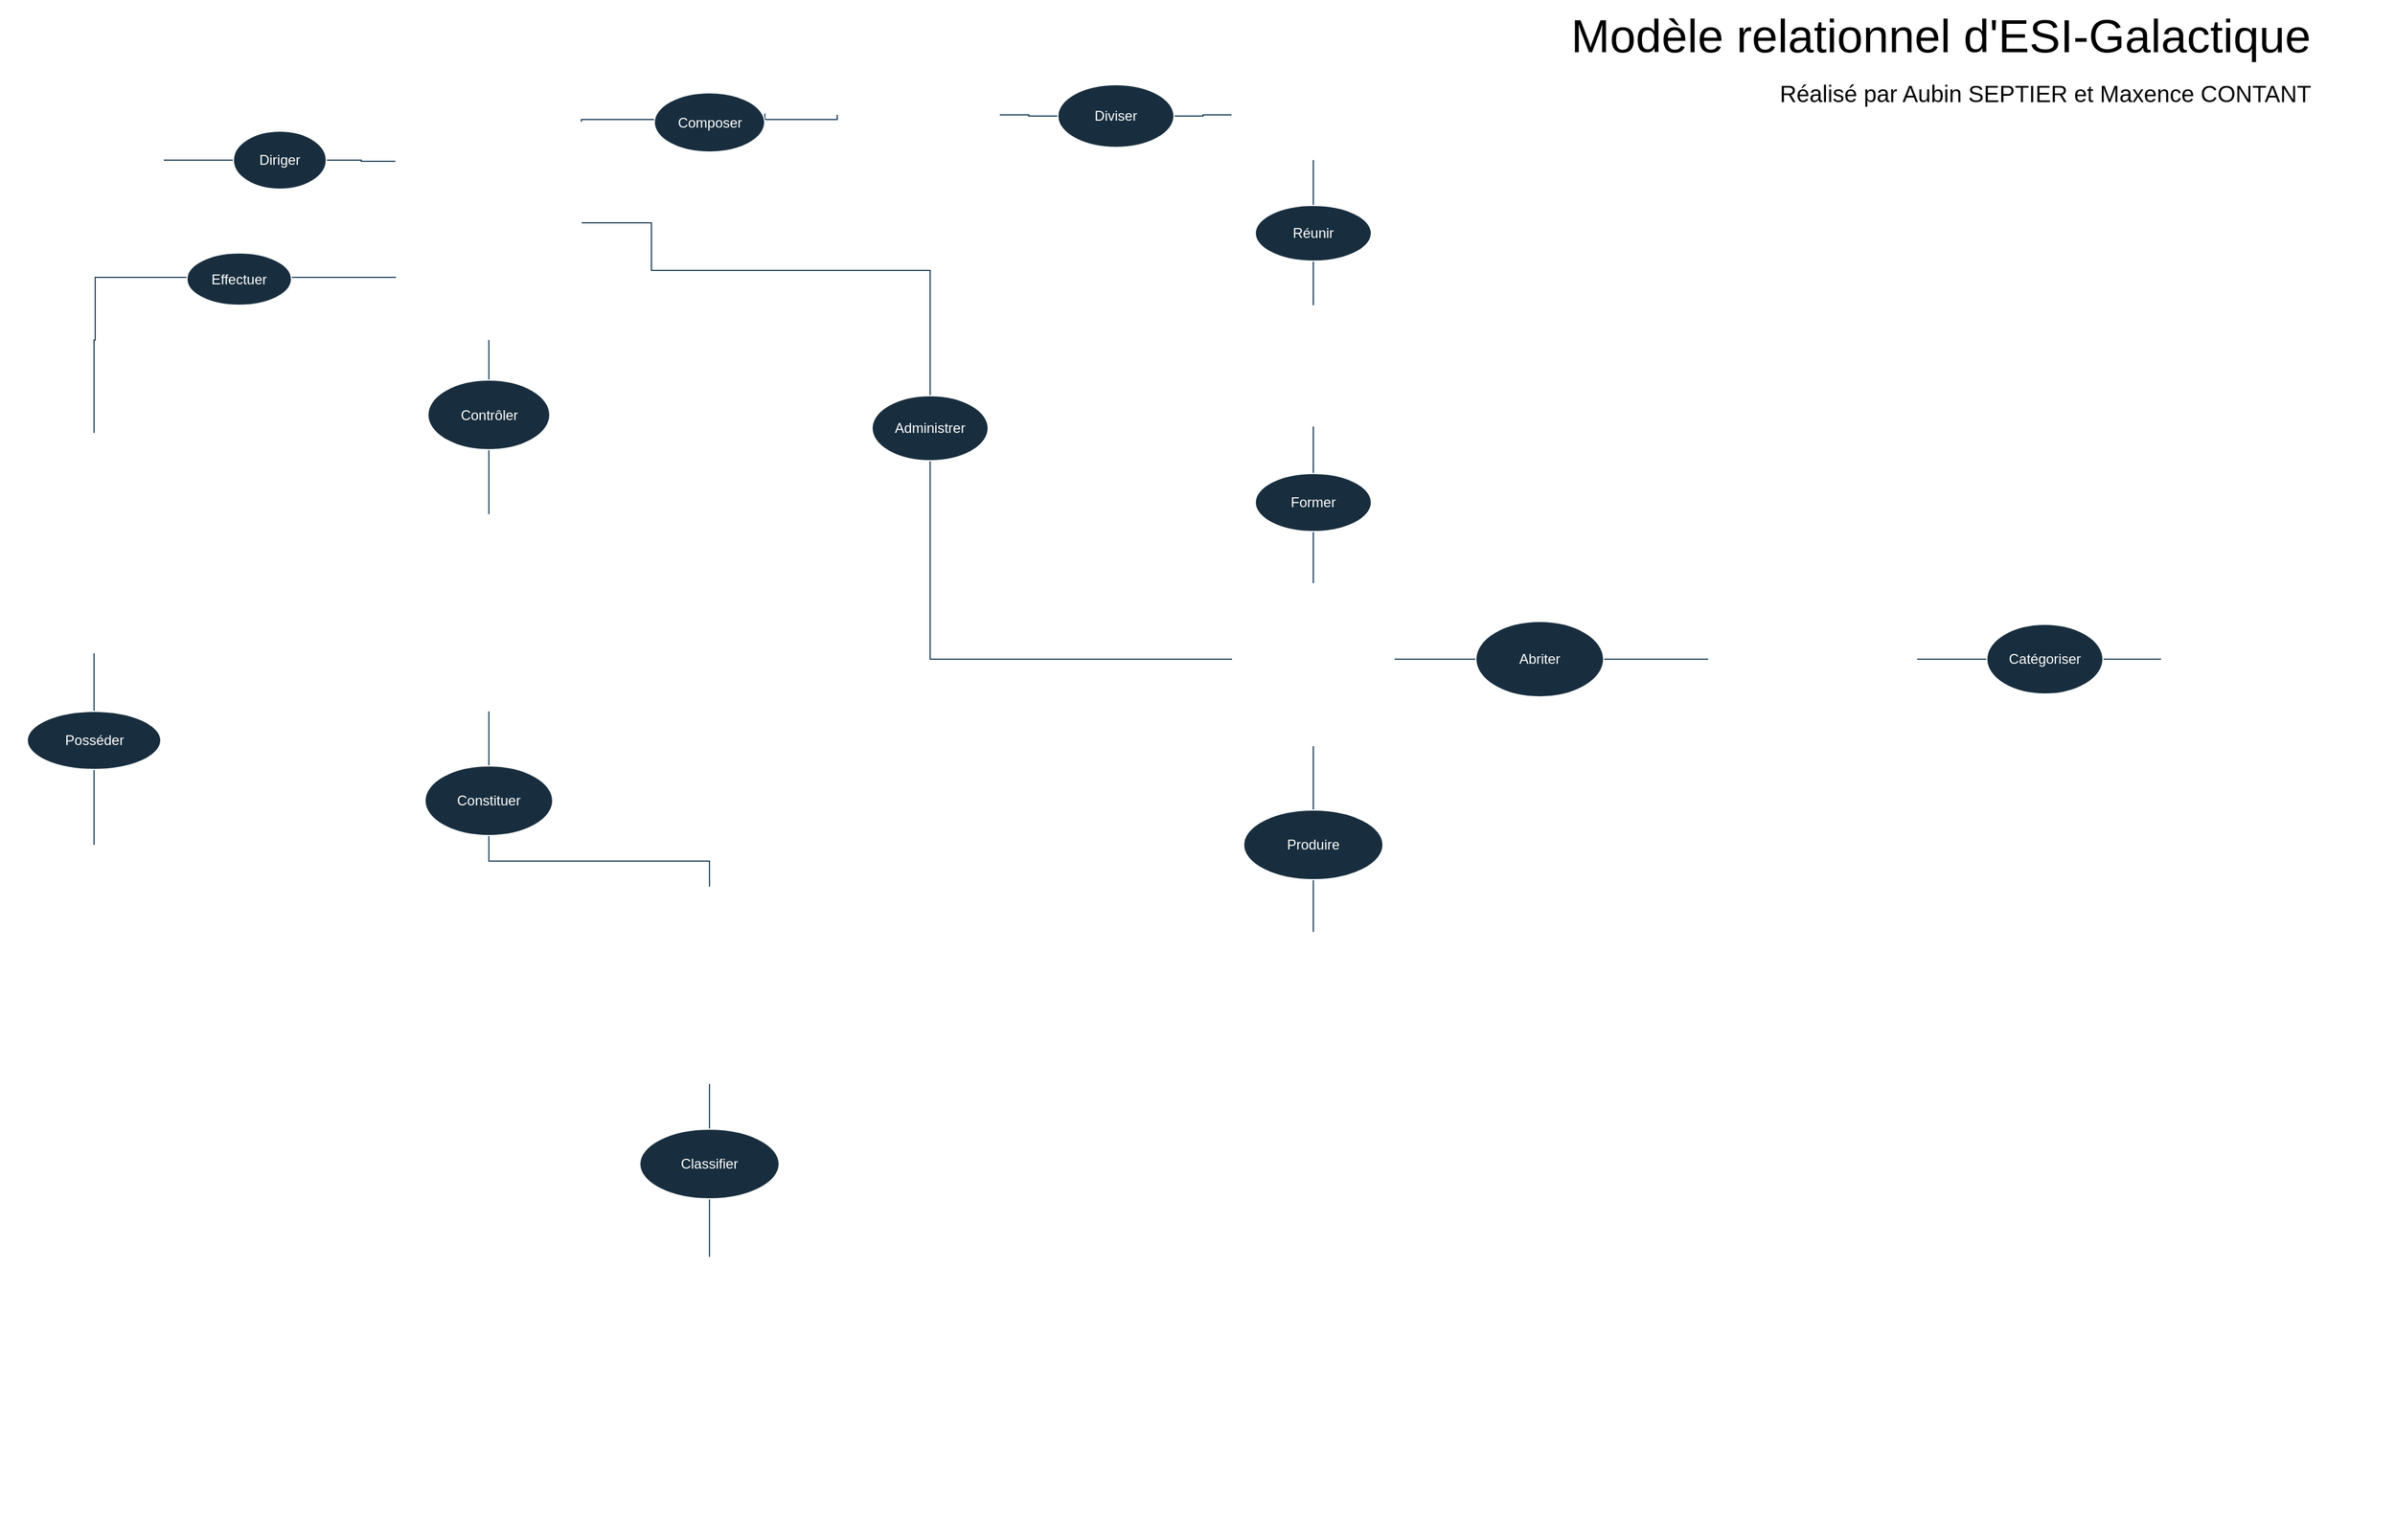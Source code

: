 <mxfile version="21.3.4">
  <diagram name="Page-1" id="b37-8wvqhiwmUTXyI25v">
    <mxGraphModel dx="1990" dy="1094" grid="1" gridSize="10" guides="1" tooltips="1" connect="1" arrows="1" fold="1" page="1" pageScale="1" pageWidth="2336" pageHeight="1654" math="0" shadow="0">
      <root>
        <mxCell id="0" />
        <mxCell id="1" parent="0" />
        <mxCell id="HFd2KJPhhqKl3zKkZPLm-207" style="edgeStyle=orthogonalEdgeStyle;rounded=0;orthogonalLoop=1;jettySize=auto;html=1;entryX=0.5;entryY=0;entryDx=0;entryDy=0;endArrow=none;endFill=0;labelBackgroundColor=none;strokeColor=#23445D;fontColor=default;" edge="1" parent="1" source="HFd2KJPhhqKl3zKkZPLm-55" target="HFd2KJPhhqKl3zKkZPLm-59">
          <mxGeometry relative="1" as="geometry" />
        </mxCell>
        <mxCell id="HFd2KJPhhqKl3zKkZPLm-55" value="SOLAR_SYSTEMS" style="swimlane;fontStyle=0;childLayout=stackLayout;horizontal=1;startSize=26;fillColor=none;horizontalStack=0;resizeParent=1;resizeParentMax=0;resizeLast=0;collapsible=1;marginBottom=0;whiteSpace=wrap;html=1;labelBackgroundColor=none;strokeColor=#FFFFFF;fontColor=#FFFFFF;rounded=0;" vertex="1" parent="1">
          <mxGeometry x="1140" y="330" width="140" height="104" as="geometry" />
        </mxCell>
        <mxCell id="HFd2KJPhhqKl3zKkZPLm-56" value="+ id: INT" style="text;strokeColor=none;fillColor=none;align=left;verticalAlign=top;spacingLeft=4;spacingRight=4;overflow=hidden;rotatable=0;points=[[0,0.5],[1,0.5]];portConstraint=eastwest;whiteSpace=wrap;html=1;labelBackgroundColor=none;fontColor=#FFFFFF;rounded=0;" vertex="1" parent="HFd2KJPhhqKl3zKkZPLm-55">
          <mxGeometry y="26" width="140" height="26" as="geometry" />
        </mxCell>
        <mxCell id="HFd2KJPhhqKl3zKkZPLm-57" value="+ name: String" style="text;strokeColor=none;fillColor=none;align=left;verticalAlign=top;spacingLeft=4;spacingRight=4;overflow=hidden;rotatable=0;points=[[0,0.5],[1,0.5]];portConstraint=eastwest;whiteSpace=wrap;html=1;labelBackgroundColor=none;fontColor=#FFFFFF;rounded=0;" vertex="1" parent="HFd2KJPhhqKl3zKkZPLm-55">
          <mxGeometry y="52" width="140" height="26" as="geometry" />
        </mxCell>
        <mxCell id="HFd2KJPhhqKl3zKkZPLm-58" value="+ planets_number: INT" style="text;strokeColor=none;fillColor=none;align=left;verticalAlign=top;spacingLeft=4;spacingRight=4;overflow=hidden;rotatable=0;points=[[0,0.5],[1,0.5]];portConstraint=eastwest;whiteSpace=wrap;html=1;labelBackgroundColor=none;fontColor=#FFFFFF;rounded=0;" vertex="1" parent="HFd2KJPhhqKl3zKkZPLm-55">
          <mxGeometry y="78" width="140" height="26" as="geometry" />
        </mxCell>
        <mxCell id="HFd2KJPhhqKl3zKkZPLm-173" style="edgeStyle=orthogonalEdgeStyle;rounded=0;orthogonalLoop=1;jettySize=auto;html=1;exitX=1;exitY=0.5;exitDx=0;exitDy=0;entryX=0;entryY=0.5;entryDx=0;entryDy=0;endArrow=none;endFill=0;labelBackgroundColor=none;strokeColor=#23445D;fontColor=default;" edge="1" parent="1" source="HFd2KJPhhqKl3zKkZPLm-252" target="HFd2KJPhhqKl3zKkZPLm-41">
          <mxGeometry relative="1" as="geometry">
            <mxPoint x="320" y="210" as="targetPoint" />
          </mxGeometry>
        </mxCell>
        <mxCell id="HFd2KJPhhqKl3zKkZPLm-174" value="0,N" style="text;html=1;align=center;verticalAlign=middle;resizable=0;points=[];autosize=1;strokeColor=none;fillColor=none;labelBackgroundColor=none;fontColor=#FFFFFF;rounded=0;" vertex="1" parent="1">
          <mxGeometry x="220" y="205" width="40" height="30" as="geometry" />
        </mxCell>
        <mxCell id="HFd2KJPhhqKl3zKkZPLm-175" value="1,1" style="text;html=1;align=center;verticalAlign=middle;resizable=0;points=[];autosize=1;strokeColor=none;fillColor=none;labelBackgroundColor=none;fontColor=#FFFFFF;rounded=0;" vertex="1" parent="1">
          <mxGeometry x="380" y="205" width="40" height="30" as="geometry" />
        </mxCell>
        <mxCell id="HFd2KJPhhqKl3zKkZPLm-177" value="" style="group;labelBackgroundColor=none;fontColor=#FFFFFF;rounded=0;" vertex="1" connectable="0" parent="1">
          <mxGeometry x="90" y="440" width="140" height="190" as="geometry" />
        </mxCell>
        <mxCell id="HFd2KJPhhqKl3zKkZPLm-132" value="RESEARCHES" style="swimlane;fontStyle=0;childLayout=stackLayout;horizontal=1;startSize=26;fillColor=none;horizontalStack=0;resizeParent=1;resizeParentMax=0;resizeLast=0;collapsible=1;marginBottom=0;whiteSpace=wrap;html=1;labelBackgroundColor=none;strokeColor=#FFFFFF;fontColor=#FFFFFF;rounded=0;" vertex="1" parent="HFd2KJPhhqKl3zKkZPLm-177">
          <mxGeometry width="140" height="190" as="geometry" />
        </mxCell>
        <mxCell id="HFd2KJPhhqKl3zKkZPLm-133" value="+ id: INT" style="text;strokeColor=none;fillColor=none;align=left;verticalAlign=top;spacingLeft=4;spacingRight=4;overflow=hidden;rotatable=0;points=[[0,0.5],[1,0.5]];portConstraint=eastwest;whiteSpace=wrap;html=1;labelBackgroundColor=none;fontColor=#FFFFFF;rounded=0;" vertex="1" parent="HFd2KJPhhqKl3zKkZPLm-132">
          <mxGeometry y="26" width="140" height="26" as="geometry" />
        </mxCell>
        <mxCell id="HFd2KJPhhqKl3zKkZPLm-134" value="+ name: String" style="text;strokeColor=none;fillColor=none;align=left;verticalAlign=top;spacingLeft=4;spacingRight=4;overflow=hidden;rotatable=0;points=[[0,0.5],[1,0.5]];portConstraint=eastwest;whiteSpace=wrap;html=1;labelBackgroundColor=none;fontColor=#FFFFFF;rounded=0;" vertex="1" parent="HFd2KJPhhqKl3zKkZPLm-132">
          <mxGeometry y="52" width="140" height="26" as="geometry" />
        </mxCell>
        <mxCell id="HFd2KJPhhqKl3zKkZPLm-135" value="+ level: INT" style="text;strokeColor=none;fillColor=none;align=left;verticalAlign=top;spacingLeft=4;spacingRight=4;overflow=hidden;rotatable=0;points=[[0,0.5],[1,0.5]];portConstraint=eastwest;whiteSpace=wrap;html=1;labelBackgroundColor=none;fontColor=#FFFFFF;rounded=0;" vertex="1" parent="HFd2KJPhhqKl3zKkZPLm-132">
          <mxGeometry y="78" width="140" height="112" as="geometry" />
        </mxCell>
        <mxCell id="HFd2KJPhhqKl3zKkZPLm-136" value="+ research_time: INT" style="text;strokeColor=none;fillColor=none;align=left;verticalAlign=top;spacingLeft=4;spacingRight=4;overflow=hidden;rotatable=0;points=[[0,0.5],[1,0.5]];portConstraint=eastwest;whiteSpace=wrap;html=1;labelBackgroundColor=none;fontColor=#FFFFFF;rounded=0;" vertex="1" parent="HFd2KJPhhqKl3zKkZPLm-177">
          <mxGeometry y="104" width="140" height="26" as="geometry" />
        </mxCell>
        <mxCell id="HFd2KJPhhqKl3zKkZPLm-137" value="+ deuterium_cost: INT" style="text;strokeColor=none;fillColor=none;align=left;verticalAlign=top;spacingLeft=4;spacingRight=4;overflow=hidden;rotatable=0;points=[[0,0.5],[1,0.5]];portConstraint=eastwest;whiteSpace=wrap;html=1;labelBackgroundColor=none;fontColor=#FFFFFF;rounded=0;" vertex="1" parent="HFd2KJPhhqKl3zKkZPLm-177">
          <mxGeometry y="130" width="140" height="26" as="geometry" />
        </mxCell>
        <mxCell id="HFd2KJPhhqKl3zKkZPLm-138" value="+ metal_cost: INT" style="text;strokeColor=none;fillColor=none;align=left;verticalAlign=top;spacingLeft=4;spacingRight=4;overflow=hidden;rotatable=0;points=[[0,0.5],[1,0.5]];portConstraint=eastwest;whiteSpace=wrap;html=1;labelBackgroundColor=none;fontColor=#FFFFFF;rounded=0;" vertex="1" parent="HFd2KJPhhqKl3zKkZPLm-177">
          <mxGeometry y="156" width="140" height="26" as="geometry" />
        </mxCell>
        <mxCell id="HFd2KJPhhqKl3zKkZPLm-178" value="" style="group;labelBackgroundColor=none;fontColor=#FFFFFF;rounded=0;" vertex="1" connectable="0" parent="1">
          <mxGeometry x="90" y="795" width="140" height="170" as="geometry" />
        </mxCell>
        <mxCell id="HFd2KJPhhqKl3zKkZPLm-139" value="RESEARCH_TYPES" style="swimlane;fontStyle=0;childLayout=stackLayout;horizontal=1;startSize=26;fillColor=none;horizontalStack=0;resizeParent=1;resizeParentMax=0;resizeLast=0;collapsible=1;marginBottom=0;whiteSpace=wrap;html=1;labelBackgroundColor=none;strokeColor=#FFFFFF;fontColor=#FFFFFF;rounded=0;" vertex="1" parent="HFd2KJPhhqKl3zKkZPLm-178">
          <mxGeometry width="140" height="170" as="geometry" />
        </mxCell>
        <mxCell id="HFd2KJPhhqKl3zKkZPLm-140" value="+ id: INT" style="text;strokeColor=none;fillColor=none;align=left;verticalAlign=top;spacingLeft=4;spacingRight=4;overflow=hidden;rotatable=0;points=[[0,0.5],[1,0.5]];portConstraint=eastwest;whiteSpace=wrap;html=1;labelBackgroundColor=none;fontColor=#FFFFFF;rounded=0;" vertex="1" parent="HFd2KJPhhqKl3zKkZPLm-139">
          <mxGeometry y="26" width="140" height="26" as="geometry" />
        </mxCell>
        <mxCell id="HFd2KJPhhqKl3zKkZPLm-141" value="+ name: String" style="text;strokeColor=none;fillColor=none;align=left;verticalAlign=top;spacingLeft=4;spacingRight=4;overflow=hidden;rotatable=0;points=[[0,0.5],[1,0.5]];portConstraint=eastwest;whiteSpace=wrap;html=1;labelBackgroundColor=none;fontColor=#FFFFFF;rounded=0;" vertex="1" parent="HFd2KJPhhqKl3zKkZPLm-139">
          <mxGeometry y="52" width="140" height="26" as="geometry" />
        </mxCell>
        <mxCell id="HFd2KJPhhqKl3zKkZPLm-142" value="+ research_time: INT" style="text;strokeColor=none;fillColor=none;align=left;verticalAlign=top;spacingLeft=4;spacingRight=4;overflow=hidden;rotatable=0;points=[[0,0.5],[1,0.5]];portConstraint=eastwest;whiteSpace=wrap;html=1;labelBackgroundColor=none;fontColor=#FFFFFF;rounded=0;" vertex="1" parent="HFd2KJPhhqKl3zKkZPLm-139">
          <mxGeometry y="78" width="140" height="92" as="geometry" />
        </mxCell>
        <mxCell id="HFd2KJPhhqKl3zKkZPLm-143" value="+ deuterium_cost: INT" style="text;strokeColor=none;fillColor=none;align=left;verticalAlign=top;spacingLeft=4;spacingRight=4;overflow=hidden;rotatable=0;points=[[0,0.5],[1,0.5]];portConstraint=eastwest;whiteSpace=wrap;html=1;labelBackgroundColor=none;fontColor=#FFFFFF;rounded=0;" vertex="1" parent="HFd2KJPhhqKl3zKkZPLm-178">
          <mxGeometry y="104" width="140" height="26" as="geometry" />
        </mxCell>
        <mxCell id="HFd2KJPhhqKl3zKkZPLm-144" value="+ metal_cost: INT" style="text;strokeColor=none;fillColor=none;align=left;verticalAlign=top;spacingLeft=4;spacingRight=4;overflow=hidden;rotatable=0;points=[[0,0.5],[1,0.5]];portConstraint=eastwest;whiteSpace=wrap;html=1;labelBackgroundColor=none;fontColor=#FFFFFF;rounded=0;" vertex="1" parent="HFd2KJPhhqKl3zKkZPLm-178">
          <mxGeometry y="130" width="140" height="26" as="geometry" />
        </mxCell>
        <mxCell id="HFd2KJPhhqKl3zKkZPLm-179" value="" style="group;labelBackgroundColor=none;fontColor=#FFFFFF;rounded=0;" vertex="1" connectable="0" parent="1">
          <mxGeometry x="620" y="831" width="140" height="170" as="geometry" />
        </mxCell>
        <mxCell id="HFd2KJPhhqKl3zKkZPLm-152" value="SHIPS" style="swimlane;fontStyle=0;childLayout=stackLayout;horizontal=1;startSize=26;fillColor=none;horizontalStack=0;resizeParent=1;resizeParentMax=0;resizeLast=0;collapsible=1;marginBottom=0;whiteSpace=wrap;html=1;labelBackgroundColor=none;strokeColor=#FFFFFF;fontColor=#FFFFFF;rounded=0;" vertex="1" parent="HFd2KJPhhqKl3zKkZPLm-179">
          <mxGeometry width="140" height="170" as="geometry" />
        </mxCell>
        <mxCell id="HFd2KJPhhqKl3zKkZPLm-153" value="+ id: INT" style="text;strokeColor=none;fillColor=none;align=left;verticalAlign=top;spacingLeft=4;spacingRight=4;overflow=hidden;rotatable=0;points=[[0,0.5],[1,0.5]];portConstraint=eastwest;whiteSpace=wrap;html=1;labelBackgroundColor=none;fontColor=#FFFFFF;rounded=0;" vertex="1" parent="HFd2KJPhhqKl3zKkZPLm-152">
          <mxGeometry y="26" width="140" height="26" as="geometry" />
        </mxCell>
        <mxCell id="HFd2KJPhhqKl3zKkZPLm-154" value="+ name: String" style="text;strokeColor=none;fillColor=none;align=left;verticalAlign=top;spacingLeft=4;spacingRight=4;overflow=hidden;rotatable=0;points=[[0,0.5],[1,0.5]];portConstraint=eastwest;whiteSpace=wrap;html=1;labelBackgroundColor=none;fontColor=#FFFFFF;rounded=0;" vertex="1" parent="HFd2KJPhhqKl3zKkZPLm-152">
          <mxGeometry y="52" width="140" height="26" as="geometry" />
        </mxCell>
        <mxCell id="HFd2KJPhhqKl3zKkZPLm-155" value="+ attack: INT" style="text;strokeColor=none;fillColor=none;align=left;verticalAlign=top;spacingLeft=4;spacingRight=4;overflow=hidden;rotatable=0;points=[[0,0.5],[1,0.5]];portConstraint=eastwest;whiteSpace=wrap;html=1;labelBackgroundColor=none;fontColor=#FFFFFF;rounded=0;" vertex="1" parent="HFd2KJPhhqKl3zKkZPLm-152">
          <mxGeometry y="78" width="140" height="92" as="geometry" />
        </mxCell>
        <mxCell id="HFd2KJPhhqKl3zKkZPLm-156" value="+ defense: INT" style="text;strokeColor=none;fillColor=none;align=left;verticalAlign=top;spacingLeft=4;spacingRight=4;overflow=hidden;rotatable=0;points=[[0,0.5],[1,0.5]];portConstraint=eastwest;whiteSpace=wrap;html=1;labelBackgroundColor=none;fontColor=#FFFFFF;rounded=0;" vertex="1" parent="HFd2KJPhhqKl3zKkZPLm-179">
          <mxGeometry y="104" width="140" height="26" as="geometry" />
        </mxCell>
        <mxCell id="HFd2KJPhhqKl3zKkZPLm-157" value="+ capacity: INT" style="text;strokeColor=none;fillColor=none;align=left;verticalAlign=top;spacingLeft=4;spacingRight=4;overflow=hidden;rotatable=0;points=[[0,0.5],[1,0.5]];portConstraint=eastwest;whiteSpace=wrap;html=1;labelBackgroundColor=none;fontColor=#FFFFFF;rounded=0;" vertex="1" parent="HFd2KJPhhqKl3zKkZPLm-179">
          <mxGeometry y="130" width="140" height="26" as="geometry" />
        </mxCell>
        <mxCell id="HFd2KJPhhqKl3zKkZPLm-180" value="" style="group;labelBackgroundColor=none;fontColor=#FFFFFF;rounded=0;" vertex="1" connectable="0" parent="1">
          <mxGeometry x="610" y="1150" width="160" height="240" as="geometry" />
        </mxCell>
        <mxCell id="HFd2KJPhhqKl3zKkZPLm-158" value="SHIP_TYPES" style="swimlane;fontStyle=0;childLayout=stackLayout;horizontal=1;startSize=26;fillColor=none;horizontalStack=0;resizeParent=1;resizeParentMax=0;resizeLast=0;collapsible=1;marginBottom=0;whiteSpace=wrap;html=1;labelBackgroundColor=none;strokeColor=#FFFFFF;fontColor=#FFFFFF;rounded=0;" vertex="1" parent="HFd2KJPhhqKl3zKkZPLm-180">
          <mxGeometry width="160" height="240" as="geometry" />
        </mxCell>
        <mxCell id="HFd2KJPhhqKl3zKkZPLm-159" value="+ id: INT" style="text;strokeColor=none;fillColor=none;align=left;verticalAlign=top;spacingLeft=4;spacingRight=4;overflow=hidden;rotatable=0;points=[[0,0.5],[1,0.5]];portConstraint=eastwest;whiteSpace=wrap;html=1;labelBackgroundColor=none;fontColor=#FFFFFF;rounded=0;" vertex="1" parent="HFd2KJPhhqKl3zKkZPLm-158">
          <mxGeometry y="26" width="160" height="26" as="geometry" />
        </mxCell>
        <mxCell id="HFd2KJPhhqKl3zKkZPLm-160" value="+ name: String" style="text;strokeColor=none;fillColor=none;align=left;verticalAlign=top;spacingLeft=4;spacingRight=4;overflow=hidden;rotatable=0;points=[[0,0.5],[1,0.5]];portConstraint=eastwest;whiteSpace=wrap;html=1;labelBackgroundColor=none;fontColor=#FFFFFF;rounded=0;" vertex="1" parent="HFd2KJPhhqKl3zKkZPLm-158">
          <mxGeometry y="52" width="160" height="26" as="geometry" />
        </mxCell>
        <mxCell id="HFd2KJPhhqKl3zKkZPLm-161" value="+ deuterium_number: INT" style="text;strokeColor=none;fillColor=none;align=left;verticalAlign=top;spacingLeft=4;spacingRight=4;overflow=hidden;rotatable=0;points=[[0,0.5],[1,0.5]];portConstraint=eastwest;whiteSpace=wrap;html=1;labelBackgroundColor=none;fontColor=#FFFFFF;rounded=0;" vertex="1" parent="HFd2KJPhhqKl3zKkZPLm-158">
          <mxGeometry y="78" width="160" height="162" as="geometry" />
        </mxCell>
        <mxCell id="HFd2KJPhhqKl3zKkZPLm-162" value="+ metal_number: INT" style="text;strokeColor=none;fillColor=none;align=left;verticalAlign=top;spacingLeft=4;spacingRight=4;overflow=hidden;rotatable=0;points=[[0,0.5],[1,0.5]];portConstraint=eastwest;whiteSpace=wrap;html=1;labelBackgroundColor=none;fontColor=#FFFFFF;rounded=0;" vertex="1" parent="HFd2KJPhhqKl3zKkZPLm-180">
          <mxGeometry y="104" width="140" height="26" as="geometry" />
        </mxCell>
        <mxCell id="HFd2KJPhhqKl3zKkZPLm-163" value="+ building_time: INT" style="text;strokeColor=none;fillColor=none;align=left;verticalAlign=top;spacingLeft=4;spacingRight=4;overflow=hidden;rotatable=0;points=[[0,0.5],[1,0.5]];portConstraint=eastwest;whiteSpace=wrap;html=1;labelBackgroundColor=none;fontColor=#FFFFFF;rounded=0;" vertex="1" parent="HFd2KJPhhqKl3zKkZPLm-180">
          <mxGeometry y="130" width="140" height="26" as="geometry" />
        </mxCell>
        <mxCell id="HFd2KJPhhqKl3zKkZPLm-164" value="+ attack: INT" style="text;strokeColor=none;fillColor=none;align=left;verticalAlign=top;spacingLeft=4;spacingRight=4;overflow=hidden;rotatable=0;points=[[0,0.5],[1,0.5]];portConstraint=eastwest;whiteSpace=wrap;html=1;labelBackgroundColor=none;fontColor=#FFFFFF;rounded=0;" vertex="1" parent="HFd2KJPhhqKl3zKkZPLm-180">
          <mxGeometry y="156" width="140" height="26" as="geometry" />
        </mxCell>
        <mxCell id="HFd2KJPhhqKl3zKkZPLm-165" value="+ defense: INT" style="text;strokeColor=none;fillColor=none;align=left;verticalAlign=top;spacingLeft=4;spacingRight=4;overflow=hidden;rotatable=0;points=[[0,0.5],[1,0.5]];portConstraint=eastwest;whiteSpace=wrap;html=1;labelBackgroundColor=none;fontColor=#FFFFFF;rounded=0;" vertex="1" parent="HFd2KJPhhqKl3zKkZPLm-180">
          <mxGeometry y="182" width="140" height="26" as="geometry" />
        </mxCell>
        <mxCell id="HFd2KJPhhqKl3zKkZPLm-166" value="+ capacity: INT" style="text;strokeColor=none;fillColor=none;align=left;verticalAlign=top;spacingLeft=4;spacingRight=4;overflow=hidden;rotatable=0;points=[[0,0.5],[1,0.5]];portConstraint=eastwest;whiteSpace=wrap;html=1;labelBackgroundColor=none;fontColor=#FFFFFF;rounded=0;" vertex="1" parent="HFd2KJPhhqKl3zKkZPLm-180">
          <mxGeometry y="208" width="140" height="26" as="geometry" />
        </mxCell>
        <mxCell id="HFd2KJPhhqKl3zKkZPLm-181" value="" style="group;labelBackgroundColor=none;fontColor=#FFFFFF;rounded=0;" vertex="1" connectable="0" parent="1">
          <mxGeometry x="1140" y="870" width="140" height="140" as="geometry" />
        </mxCell>
        <mxCell id="HFd2KJPhhqKl3zKkZPLm-127" value="RESOURCES" style="swimlane;fontStyle=0;childLayout=stackLayout;horizontal=1;startSize=26;fillColor=none;horizontalStack=0;resizeParent=1;resizeParentMax=0;resizeLast=0;collapsible=1;marginBottom=0;whiteSpace=wrap;html=1;labelBackgroundColor=none;strokeColor=#FFFFFF;fontColor=#FFFFFF;rounded=0;" vertex="1" parent="HFd2KJPhhqKl3zKkZPLm-181">
          <mxGeometry width="140" height="140" as="geometry" />
        </mxCell>
        <mxCell id="HFd2KJPhhqKl3zKkZPLm-128" value="+ id: INT" style="text;strokeColor=none;fillColor=none;align=left;verticalAlign=top;spacingLeft=4;spacingRight=4;overflow=hidden;rotatable=0;points=[[0,0.5],[1,0.5]];portConstraint=eastwest;whiteSpace=wrap;html=1;labelBackgroundColor=none;fontColor=#FFFFFF;rounded=0;" vertex="1" parent="HFd2KJPhhqKl3zKkZPLm-127">
          <mxGeometry y="26" width="140" height="26" as="geometry" />
        </mxCell>
        <mxCell id="HFd2KJPhhqKl3zKkZPLm-129" value="+ deuterium: INT" style="text;strokeColor=none;fillColor=none;align=left;verticalAlign=top;spacingLeft=4;spacingRight=4;overflow=hidden;rotatable=0;points=[[0,0.5],[1,0.5]];portConstraint=eastwest;whiteSpace=wrap;html=1;labelBackgroundColor=none;fontColor=#FFFFFF;rounded=0;" vertex="1" parent="HFd2KJPhhqKl3zKkZPLm-127">
          <mxGeometry y="52" width="140" height="26" as="geometry" />
        </mxCell>
        <mxCell id="HFd2KJPhhqKl3zKkZPLm-130" value="+ energy: INT" style="text;strokeColor=none;fillColor=none;align=left;verticalAlign=top;spacingLeft=4;spacingRight=4;overflow=hidden;rotatable=0;points=[[0,0.5],[1,0.5]];portConstraint=eastwest;whiteSpace=wrap;html=1;labelBackgroundColor=none;fontColor=#FFFFFF;rounded=0;" vertex="1" parent="HFd2KJPhhqKl3zKkZPLm-127">
          <mxGeometry y="78" width="140" height="62" as="geometry" />
        </mxCell>
        <mxCell id="HFd2KJPhhqKl3zKkZPLm-131" value="+ metal: INT" style="text;strokeColor=none;fillColor=none;align=left;verticalAlign=top;spacingLeft=4;spacingRight=4;overflow=hidden;rotatable=0;points=[[0,0.5],[1,0.5]];portConstraint=eastwest;whiteSpace=wrap;html=1;labelBackgroundColor=none;fontColor=#FFFFFF;rounded=0;" vertex="1" parent="HFd2KJPhhqKl3zKkZPLm-181">
          <mxGeometry y="104" width="140" height="26" as="geometry" />
        </mxCell>
        <mxCell id="HFd2KJPhhqKl3zKkZPLm-182" value="" style="group;labelBackgroundColor=none;fontColor=#FFFFFF;rounded=0;" vertex="1" connectable="0" parent="1">
          <mxGeometry x="1140" y="570" width="140" height="140" as="geometry" />
        </mxCell>
        <mxCell id="HFd2KJPhhqKl3zKkZPLm-59" value="PLANETS" style="swimlane;fontStyle=0;childLayout=stackLayout;horizontal=1;startSize=26;fillColor=none;horizontalStack=0;resizeParent=1;resizeParentMax=0;resizeLast=0;collapsible=1;marginBottom=0;whiteSpace=wrap;html=1;labelBackgroundColor=none;strokeColor=#FFFFFF;fontColor=#FFFFFF;rounded=0;" vertex="1" parent="HFd2KJPhhqKl3zKkZPLm-182">
          <mxGeometry width="140" height="140" as="geometry" />
        </mxCell>
        <mxCell id="HFd2KJPhhqKl3zKkZPLm-60" value="+ id: INT" style="text;strokeColor=none;fillColor=none;align=left;verticalAlign=top;spacingLeft=4;spacingRight=4;overflow=hidden;rotatable=0;points=[[0,0.5],[1,0.5]];portConstraint=eastwest;whiteSpace=wrap;html=1;labelBackgroundColor=none;fontColor=#FFFFFF;rounded=0;" vertex="1" parent="HFd2KJPhhqKl3zKkZPLm-59">
          <mxGeometry y="26" width="140" height="26" as="geometry" />
        </mxCell>
        <mxCell id="HFd2KJPhhqKl3zKkZPLm-61" value="+ name: String" style="text;strokeColor=none;fillColor=none;align=left;verticalAlign=top;spacingLeft=4;spacingRight=4;overflow=hidden;rotatable=0;points=[[0,0.5],[1,0.5]];portConstraint=eastwest;whiteSpace=wrap;html=1;labelBackgroundColor=none;fontColor=#FFFFFF;rounded=0;" vertex="1" parent="HFd2KJPhhqKl3zKkZPLm-59">
          <mxGeometry y="52" width="140" height="26" as="geometry" />
        </mxCell>
        <mxCell id="HFd2KJPhhqKl3zKkZPLm-62" value="+ position: INT" style="text;strokeColor=none;fillColor=none;align=left;verticalAlign=top;spacingLeft=4;spacingRight=4;overflow=hidden;rotatable=0;points=[[0,0.5],[1,0.5]];portConstraint=eastwest;whiteSpace=wrap;html=1;labelBackgroundColor=none;fontColor=#FFFFFF;rounded=0;" vertex="1" parent="HFd2KJPhhqKl3zKkZPLm-59">
          <mxGeometry y="78" width="140" height="62" as="geometry" />
        </mxCell>
        <mxCell id="HFd2KJPhhqKl3zKkZPLm-63" value="+ size: INT" style="text;strokeColor=none;fillColor=none;align=left;verticalAlign=top;spacingLeft=4;spacingRight=4;overflow=hidden;rotatable=0;points=[[0,0.5],[1,0.5]];portConstraint=eastwest;whiteSpace=wrap;html=1;labelBackgroundColor=none;fontColor=#FFFFFF;rounded=0;" vertex="1" parent="HFd2KJPhhqKl3zKkZPLm-182">
          <mxGeometry y="104" width="140" height="26" as="geometry" />
        </mxCell>
        <mxCell id="HFd2KJPhhqKl3zKkZPLm-184" value="" style="group;labelBackgroundColor=none;fontColor=#FFFFFF;rounded=0;" vertex="1" connectable="0" parent="1">
          <mxGeometry x="430" y="510" width="140" height="170" as="geometry" />
        </mxCell>
        <mxCell id="HFd2KJPhhqKl3zKkZPLm-146" value="FLEETS" style="swimlane;fontStyle=0;childLayout=stackLayout;horizontal=1;startSize=26;fillColor=none;horizontalStack=0;resizeParent=1;resizeParentMax=0;resizeLast=0;collapsible=1;marginBottom=0;whiteSpace=wrap;html=1;labelBackgroundColor=none;strokeColor=#FFFFFF;fontColor=#FFFFFF;rounded=0;" vertex="1" parent="HFd2KJPhhqKl3zKkZPLm-184">
          <mxGeometry width="140" height="170" as="geometry" />
        </mxCell>
        <mxCell id="HFd2KJPhhqKl3zKkZPLm-147" value="+ id: INT" style="text;strokeColor=none;fillColor=none;align=left;verticalAlign=top;spacingLeft=4;spacingRight=4;overflow=hidden;rotatable=0;points=[[0,0.5],[1,0.5]];portConstraint=eastwest;whiteSpace=wrap;html=1;labelBackgroundColor=none;fontColor=#FFFFFF;rounded=0;" vertex="1" parent="HFd2KJPhhqKl3zKkZPLm-146">
          <mxGeometry y="26" width="140" height="26" as="geometry" />
        </mxCell>
        <mxCell id="HFd2KJPhhqKl3zKkZPLm-148" value="+ name: String" style="text;strokeColor=none;fillColor=none;align=left;verticalAlign=top;spacingLeft=4;spacingRight=4;overflow=hidden;rotatable=0;points=[[0,0.5],[1,0.5]];portConstraint=eastwest;whiteSpace=wrap;html=1;labelBackgroundColor=none;fontColor=#FFFFFF;rounded=0;" vertex="1" parent="HFd2KJPhhqKl3zKkZPLm-146">
          <mxGeometry y="52" width="140" height="26" as="geometry" />
        </mxCell>
        <mxCell id="HFd2KJPhhqKl3zKkZPLm-149" value="+ ships_number: INT" style="text;strokeColor=none;fillColor=none;align=left;verticalAlign=top;spacingLeft=4;spacingRight=4;overflow=hidden;rotatable=0;points=[[0,0.5],[1,0.5]];portConstraint=eastwest;whiteSpace=wrap;html=1;labelBackgroundColor=none;fontColor=#FFFFFF;rounded=0;" vertex="1" parent="HFd2KJPhhqKl3zKkZPLm-146">
          <mxGeometry y="78" width="140" height="92" as="geometry" />
        </mxCell>
        <mxCell id="HFd2KJPhhqKl3zKkZPLm-150" value="+ attack: INT" style="text;strokeColor=none;fillColor=none;align=left;verticalAlign=top;spacingLeft=4;spacingRight=4;overflow=hidden;rotatable=0;points=[[0,0.5],[1,0.5]];portConstraint=eastwest;whiteSpace=wrap;html=1;labelBackgroundColor=none;fontColor=#FFFFFF;rounded=0;" vertex="1" parent="HFd2KJPhhqKl3zKkZPLm-184">
          <mxGeometry y="104" width="140" height="26" as="geometry" />
        </mxCell>
        <mxCell id="HFd2KJPhhqKl3zKkZPLm-151" value="+ defense: INT" style="text;strokeColor=none;fillColor=none;align=left;verticalAlign=top;spacingLeft=4;spacingRight=4;overflow=hidden;rotatable=0;points=[[0,0.5],[1,0.5]];portConstraint=eastwest;whiteSpace=wrap;html=1;labelBackgroundColor=none;fontColor=#FFFFFF;rounded=0;" vertex="1" parent="HFd2KJPhhqKl3zKkZPLm-184">
          <mxGeometry y="130" width="140" height="30" as="geometry" />
        </mxCell>
        <mxCell id="HFd2KJPhhqKl3zKkZPLm-185" value="" style="group;labelBackgroundColor=none;fontColor=#FFFFFF;rounded=0;" vertex="1" connectable="0" parent="1">
          <mxGeometry x="420" y="80" width="160" height="280" as="geometry" />
        </mxCell>
        <mxCell id="HFd2KJPhhqKl3zKkZPLm-274" value="" style="group" vertex="1" connectable="0" parent="HFd2KJPhhqKl3zKkZPLm-185">
          <mxGeometry width="160" height="280" as="geometry" />
        </mxCell>
        <mxCell id="HFd2KJPhhqKl3zKkZPLm-33" value="EMPIRES" style="swimlane;fontStyle=0;childLayout=stackLayout;horizontal=1;startSize=26;fillColor=none;horizontalStack=0;resizeParent=1;resizeParentMax=0;resizeLast=0;collapsible=1;marginBottom=0;whiteSpace=wrap;html=1;labelBackgroundColor=none;strokeColor=#FFFFFF;fontColor=#FFFFFF;rounded=0;" vertex="1" parent="HFd2KJPhhqKl3zKkZPLm-274">
          <mxGeometry width="160" height="280" as="geometry" />
        </mxCell>
        <mxCell id="HFd2KJPhhqKl3zKkZPLm-34" value="+ id: INT" style="text;strokeColor=none;fillColor=none;align=left;verticalAlign=top;spacingLeft=4;spacingRight=4;overflow=hidden;rotatable=0;points=[[0,0.5],[1,0.5]];portConstraint=eastwest;whiteSpace=wrap;html=1;labelBackgroundColor=none;fontColor=#FFFFFF;rounded=0;" vertex="1" parent="HFd2KJPhhqKl3zKkZPLm-33">
          <mxGeometry y="26" width="160" height="26" as="geometry" />
        </mxCell>
        <mxCell id="HFd2KJPhhqKl3zKkZPLm-35" value="+ name: String" style="text;strokeColor=none;fillColor=none;align=left;verticalAlign=top;spacingLeft=4;spacingRight=4;overflow=hidden;rotatable=0;points=[[0,0.5],[1,0.5]];portConstraint=eastwest;whiteSpace=wrap;html=1;labelBackgroundColor=none;fontColor=#FFFFFF;rounded=0;" vertex="1" parent="HFd2KJPhhqKl3zKkZPLm-33">
          <mxGeometry y="52" width="160" height="26" as="geometry" />
        </mxCell>
        <mxCell id="HFd2KJPhhqKl3zKkZPLm-36" value="+ race: String" style="text;strokeColor=none;fillColor=none;align=left;verticalAlign=top;spacingLeft=4;spacingRight=4;overflow=hidden;rotatable=0;points=[[0,0.5],[1,0.5]];portConstraint=eastwest;whiteSpace=wrap;html=1;labelBackgroundColor=none;fontColor=#FFFFFF;rounded=0;" vertex="1" parent="HFd2KJPhhqKl3zKkZPLm-33">
          <mxGeometry y="78" width="160" height="202" as="geometry" />
        </mxCell>
        <mxCell id="HFd2KJPhhqKl3zKkZPLm-41" value="+ adjective: String" style="text;strokeColor=none;fillColor=none;align=left;verticalAlign=top;spacingLeft=4;spacingRight=4;overflow=hidden;rotatable=0;points=[[0,0.5],[1,0.5]];portConstraint=eastwest;whiteSpace=wrap;html=1;labelBackgroundColor=none;fontColor=#FFFFFF;rounded=0;" vertex="1" parent="HFd2KJPhhqKl3zKkZPLm-274">
          <mxGeometry y="110" width="140" height="32" as="geometry" />
        </mxCell>
        <mxCell id="HFd2KJPhhqKl3zKkZPLm-42" value="+ deuterium_stock: INT" style="text;strokeColor=none;fillColor=none;align=left;verticalAlign=top;spacingLeft=4;spacingRight=4;overflow=hidden;rotatable=0;points=[[0,0.5],[1,0.5]];portConstraint=eastwest;whiteSpace=wrap;html=1;labelBackgroundColor=none;fontColor=#FFFFFF;rounded=0;" vertex="1" parent="HFd2KJPhhqKl3zKkZPLm-274">
          <mxGeometry y="142" width="140" height="32" as="geometry" />
        </mxCell>
        <mxCell id="HFd2KJPhhqKl3zKkZPLm-43" value="+ energy_stock: INT" style="text;strokeColor=none;fillColor=none;align=left;verticalAlign=top;spacingLeft=4;spacingRight=4;overflow=hidden;rotatable=0;points=[[0,0.5],[1,0.5]];portConstraint=eastwest;whiteSpace=wrap;html=1;labelBackgroundColor=none;fontColor=#FFFFFF;rounded=0;" vertex="1" parent="HFd2KJPhhqKl3zKkZPLm-274">
          <mxGeometry y="174" width="140" height="32" as="geometry" />
        </mxCell>
        <mxCell id="HFd2KJPhhqKl3zKkZPLm-44" value="+ energy_stock_used: INT" style="text;strokeColor=none;fillColor=none;align=left;verticalAlign=top;spacingLeft=4;spacingRight=4;overflow=hidden;rotatable=0;points=[[0,0.5],[1,0.5]];portConstraint=eastwest;whiteSpace=wrap;html=1;labelBackgroundColor=none;fontColor=#FFFFFF;rounded=0;" vertex="1" parent="HFd2KJPhhqKl3zKkZPLm-274">
          <mxGeometry y="210" width="160" height="32" as="geometry" />
        </mxCell>
        <mxCell id="HFd2KJPhhqKl3zKkZPLm-45" value="+ metal_stock: INT" style="text;strokeColor=none;fillColor=none;align=left;verticalAlign=top;spacingLeft=4;spacingRight=4;overflow=hidden;rotatable=0;points=[[0,0.5],[1,0.5]];portConstraint=eastwest;whiteSpace=wrap;html=1;labelBackgroundColor=none;fontColor=#FFFFFF;rounded=0;" vertex="1" parent="HFd2KJPhhqKl3zKkZPLm-274">
          <mxGeometry y="242" width="140" height="32" as="geometry" />
        </mxCell>
        <mxCell id="HFd2KJPhhqKl3zKkZPLm-186" value="" style="group;labelBackgroundColor=none;fontColor=#FFFFFF;rounded=0;" vertex="1" connectable="0" parent="1">
          <mxGeometry x="80" y="140" width="140" height="140" as="geometry" />
        </mxCell>
        <mxCell id="HFd2KJPhhqKl3zKkZPLm-28" value="USERS" style="swimlane;fontStyle=0;childLayout=stackLayout;horizontal=1;startSize=26;fillColor=none;horizontalStack=0;resizeParent=1;resizeParentMax=0;resizeLast=0;collapsible=1;marginBottom=0;whiteSpace=wrap;html=1;labelBackgroundColor=none;strokeColor=#FFFFFF;fontColor=#FFFFFF;rounded=0;" vertex="1" parent="HFd2KJPhhqKl3zKkZPLm-186">
          <mxGeometry width="140" height="140" as="geometry" />
        </mxCell>
        <mxCell id="HFd2KJPhhqKl3zKkZPLm-29" value="+ id: INT" style="text;strokeColor=none;fillColor=none;align=left;verticalAlign=top;spacingLeft=4;spacingRight=4;overflow=hidden;rotatable=0;points=[[0,0.5],[1,0.5]];portConstraint=eastwest;whiteSpace=wrap;html=1;labelBackgroundColor=none;fontColor=#FFFFFF;rounded=0;" vertex="1" parent="HFd2KJPhhqKl3zKkZPLm-28">
          <mxGeometry y="26" width="140" height="26" as="geometry" />
        </mxCell>
        <mxCell id="HFd2KJPhhqKl3zKkZPLm-30" value="+ email: String" style="text;strokeColor=none;fillColor=none;align=left;verticalAlign=top;spacingLeft=4;spacingRight=4;overflow=hidden;rotatable=0;points=[[0,0.5],[1,0.5]];portConstraint=eastwest;whiteSpace=wrap;html=1;labelBackgroundColor=none;fontColor=#FFFFFF;rounded=0;" vertex="1" parent="HFd2KJPhhqKl3zKkZPLm-28">
          <mxGeometry y="52" width="140" height="26" as="geometry" />
        </mxCell>
        <mxCell id="HFd2KJPhhqKl3zKkZPLm-31" value="+ username: String" style="text;strokeColor=none;fillColor=none;align=left;verticalAlign=top;spacingLeft=4;spacingRight=4;overflow=hidden;rotatable=0;points=[[0,0.5],[1,0.5]];portConstraint=eastwest;whiteSpace=wrap;html=1;labelBackgroundColor=none;fontColor=#FFFFFF;rounded=0;" vertex="1" parent="HFd2KJPhhqKl3zKkZPLm-28">
          <mxGeometry y="78" width="140" height="62" as="geometry" />
        </mxCell>
        <mxCell id="HFd2KJPhhqKl3zKkZPLm-32" value="+ password: String" style="text;strokeColor=none;fillColor=none;align=left;verticalAlign=top;spacingLeft=4;spacingRight=4;overflow=hidden;rotatable=0;points=[[0,0.5],[1,0.5]];portConstraint=eastwest;whiteSpace=wrap;html=1;labelBackgroundColor=none;fontColor=#FFFFFF;rounded=0;" vertex="1" parent="HFd2KJPhhqKl3zKkZPLm-186">
          <mxGeometry y="104" width="140" height="26" as="geometry" />
        </mxCell>
        <mxCell id="HFd2KJPhhqKl3zKkZPLm-187" value="" style="group;labelBackgroundColor=none;fontColor=#FFFFFF;rounded=0;" vertex="1" connectable="0" parent="1">
          <mxGeometry x="1550" y="465" width="180" height="340" as="geometry" />
        </mxCell>
        <mxCell id="HFd2KJPhhqKl3zKkZPLm-64" value="INFRASTRUCTURES" style="swimlane;fontStyle=0;childLayout=stackLayout;horizontal=1;startSize=26;fillColor=none;horizontalStack=0;resizeParent=1;resizeParentMax=0;resizeLast=0;collapsible=1;marginBottom=0;whiteSpace=wrap;html=1;labelBackgroundColor=none;strokeColor=#FFFFFF;fontColor=#FFFFFF;rounded=0;" vertex="1" parent="HFd2KJPhhqKl3zKkZPLm-187">
          <mxGeometry width="180" height="340" as="geometry" />
        </mxCell>
        <mxCell id="HFd2KJPhhqKl3zKkZPLm-65" value="+ id: INT" style="text;strokeColor=none;fillColor=none;align=left;verticalAlign=top;spacingLeft=4;spacingRight=4;overflow=hidden;rotatable=0;points=[[0,0.5],[1,0.5]];portConstraint=eastwest;whiteSpace=wrap;html=1;labelBackgroundColor=none;fontColor=#FFFFFF;rounded=0;" vertex="1" parent="HFd2KJPhhqKl3zKkZPLm-64">
          <mxGeometry y="26" width="180" height="26" as="geometry" />
        </mxCell>
        <mxCell id="HFd2KJPhhqKl3zKkZPLm-66" value="+ name: String" style="text;strokeColor=none;fillColor=none;align=left;verticalAlign=top;spacingLeft=4;spacingRight=4;overflow=hidden;rotatable=0;points=[[0,0.5],[1,0.5]];portConstraint=eastwest;whiteSpace=wrap;html=1;labelBackgroundColor=none;fontColor=#FFFFFF;rounded=0;" vertex="1" parent="HFd2KJPhhqKl3zKkZPLm-64">
          <mxGeometry y="52" width="180" height="26" as="geometry" />
        </mxCell>
        <mxCell id="HFd2KJPhhqKl3zKkZPLm-67" value="+ level: INT" style="text;strokeColor=none;fillColor=none;align=left;verticalAlign=top;spacingLeft=4;spacingRight=4;overflow=hidden;rotatable=0;points=[[0,0.5],[1,0.5]];portConstraint=eastwest;whiteSpace=wrap;html=1;labelBackgroundColor=none;fontColor=#FFFFFF;rounded=0;" vertex="1" parent="HFd2KJPhhqKl3zKkZPLm-64">
          <mxGeometry y="78" width="180" height="262" as="geometry" />
        </mxCell>
        <mxCell id="HFd2KJPhhqKl3zKkZPLm-68" value="+ upgrade_time: INT" style="text;strokeColor=none;fillColor=none;align=left;verticalAlign=top;spacingLeft=4;spacingRight=4;overflow=hidden;rotatable=0;points=[[0,0.5],[1,0.5]];portConstraint=eastwest;whiteSpace=wrap;html=1;labelBackgroundColor=none;fontColor=#FFFFFF;rounded=0;" vertex="1" parent="HFd2KJPhhqKl3zKkZPLm-187">
          <mxGeometry y="104" width="140" height="26" as="geometry" />
        </mxCell>
        <mxCell id="HFd2KJPhhqKl3zKkZPLm-69" value="+ deuterium_cost: INT" style="text;strokeColor=none;fillColor=none;align=left;verticalAlign=top;spacingLeft=4;spacingRight=4;overflow=hidden;rotatable=0;points=[[0,0.5],[1,0.5]];portConstraint=eastwest;whiteSpace=wrap;html=1;labelBackgroundColor=none;fontColor=#FFFFFF;rounded=0;" vertex="1" parent="HFd2KJPhhqKl3zKkZPLm-187">
          <mxGeometry y="130" width="140" height="26" as="geometry" />
        </mxCell>
        <mxCell id="HFd2KJPhhqKl3zKkZPLm-74" value="+ energy_cost: INT" style="text;strokeColor=none;fillColor=none;align=left;verticalAlign=top;spacingLeft=4;spacingRight=4;overflow=hidden;rotatable=0;points=[[0,0.5],[1,0.5]];portConstraint=eastwest;whiteSpace=wrap;html=1;labelBackgroundColor=none;fontColor=#FFFFFF;rounded=0;" vertex="1" parent="HFd2KJPhhqKl3zKkZPLm-187">
          <mxGeometry y="154" width="140" height="26" as="geometry" />
        </mxCell>
        <mxCell id="HFd2KJPhhqKl3zKkZPLm-75" value="+ metal_cost: INT" style="text;strokeColor=none;fillColor=none;align=left;verticalAlign=top;spacingLeft=4;spacingRight=4;overflow=hidden;rotatable=0;points=[[0,0.5],[1,0.5]];portConstraint=eastwest;whiteSpace=wrap;html=1;labelBackgroundColor=none;fontColor=#FFFFFF;rounded=0;" vertex="1" parent="HFd2KJPhhqKl3zKkZPLm-187">
          <mxGeometry y="179" width="140" height="26" as="geometry" />
        </mxCell>
        <mxCell id="HFd2KJPhhqKl3zKkZPLm-76" value="+ deuterium_production: INT" style="text;strokeColor=none;fillColor=none;align=left;verticalAlign=top;spacingLeft=4;spacingRight=4;overflow=hidden;rotatable=0;points=[[0,0.5],[1,0.5]];portConstraint=eastwest;whiteSpace=wrap;html=1;labelBackgroundColor=none;fontColor=#FFFFFF;rounded=0;" vertex="1" parent="HFd2KJPhhqKl3zKkZPLm-187">
          <mxGeometry y="204" width="170" height="26" as="geometry" />
        </mxCell>
        <mxCell id="HFd2KJPhhqKl3zKkZPLm-77" value="+ energy_production: INT" style="text;strokeColor=none;fillColor=none;align=left;verticalAlign=top;spacingLeft=4;spacingRight=4;overflow=hidden;rotatable=0;points=[[0,0.5],[1,0.5]];portConstraint=eastwest;whiteSpace=wrap;html=1;labelBackgroundColor=none;fontColor=#FFFFFF;rounded=0;" vertex="1" parent="HFd2KJPhhqKl3zKkZPLm-187">
          <mxGeometry y="230" width="170" height="26" as="geometry" />
        </mxCell>
        <mxCell id="HFd2KJPhhqKl3zKkZPLm-78" value="+ metal_production: INT" style="text;strokeColor=none;fillColor=none;align=left;verticalAlign=top;spacingLeft=4;spacingRight=4;overflow=hidden;rotatable=0;points=[[0,0.5],[1,0.5]];portConstraint=eastwest;whiteSpace=wrap;html=1;labelBackgroundColor=none;fontColor=#FFFFFF;rounded=0;" vertex="1" parent="HFd2KJPhhqKl3zKkZPLm-187">
          <mxGeometry y="254" width="170" height="26" as="geometry" />
        </mxCell>
        <mxCell id="HFd2KJPhhqKl3zKkZPLm-79" value="+ attack: INT" style="text;strokeColor=none;fillColor=none;align=left;verticalAlign=top;spacingLeft=4;spacingRight=4;overflow=hidden;rotatable=0;points=[[0,0.5],[1,0.5]];portConstraint=eastwest;whiteSpace=wrap;html=1;labelBackgroundColor=none;fontColor=#FFFFFF;rounded=0;" vertex="1" parent="HFd2KJPhhqKl3zKkZPLm-187">
          <mxGeometry y="279" width="180" height="26" as="geometry" />
        </mxCell>
        <mxCell id="HFd2KJPhhqKl3zKkZPLm-80" value="+ defense: INT" style="text;strokeColor=none;fillColor=none;align=left;verticalAlign=top;spacingLeft=4;spacingRight=4;overflow=hidden;rotatable=0;points=[[0,0.5],[1,0.5]];portConstraint=eastwest;whiteSpace=wrap;html=1;labelBackgroundColor=none;fontColor=#FFFFFF;rounded=0;" vertex="1" parent="HFd2KJPhhqKl3zKkZPLm-187">
          <mxGeometry y="305" width="170" height="26" as="geometry" />
        </mxCell>
        <mxCell id="HFd2KJPhhqKl3zKkZPLm-188" value="" style="group;labelBackgroundColor=none;fontColor=#FFFFFF;rounded=0;" vertex="1" connectable="0" parent="1">
          <mxGeometry x="1940" y="475" width="200" height="320" as="geometry" />
        </mxCell>
        <mxCell id="HFd2KJPhhqKl3zKkZPLm-102" value="INFRASTRUCTURE_TYPES" style="swimlane;fontStyle=0;childLayout=stackLayout;horizontal=1;startSize=26;fillColor=none;horizontalStack=0;resizeParent=1;resizeParentMax=0;resizeLast=0;collapsible=1;marginBottom=0;whiteSpace=wrap;html=1;labelBackgroundColor=none;strokeColor=#FFFFFF;fontColor=#FFFFFF;rounded=0;" vertex="1" parent="HFd2KJPhhqKl3zKkZPLm-188">
          <mxGeometry width="200" height="320" as="geometry" />
        </mxCell>
        <mxCell id="HFd2KJPhhqKl3zKkZPLm-103" value="+ id: INT" style="text;strokeColor=none;fillColor=none;align=left;verticalAlign=top;spacingLeft=4;spacingRight=4;overflow=hidden;rotatable=0;points=[[0,0.5],[1,0.5]];portConstraint=eastwest;whiteSpace=wrap;html=1;labelBackgroundColor=none;fontColor=#FFFFFF;rounded=0;" vertex="1" parent="HFd2KJPhhqKl3zKkZPLm-102">
          <mxGeometry y="26" width="200" height="26" as="geometry" />
        </mxCell>
        <mxCell id="HFd2KJPhhqKl3zKkZPLm-104" value="+ name: String" style="text;strokeColor=none;fillColor=none;align=left;verticalAlign=top;spacingLeft=4;spacingRight=4;overflow=hidden;rotatable=0;points=[[0,0.5],[1,0.5]];portConstraint=eastwest;whiteSpace=wrap;html=1;labelBackgroundColor=none;fontColor=#FFFFFF;rounded=0;" vertex="1" parent="HFd2KJPhhqKl3zKkZPLm-102">
          <mxGeometry y="52" width="200" height="26" as="geometry" />
        </mxCell>
        <mxCell id="HFd2KJPhhqKl3zKkZPLm-105" value="+ building_time: INT" style="text;strokeColor=none;fillColor=none;align=left;verticalAlign=top;spacingLeft=4;spacingRight=4;overflow=hidden;rotatable=0;points=[[0,0.5],[1,0.5]];portConstraint=eastwest;whiteSpace=wrap;html=1;labelBackgroundColor=none;fontColor=#FFFFFF;rounded=0;" vertex="1" parent="HFd2KJPhhqKl3zKkZPLm-102">
          <mxGeometry y="78" width="200" height="242" as="geometry" />
        </mxCell>
        <mxCell id="HFd2KJPhhqKl3zKkZPLm-118" value="+ deuterium_cost: INT" style="text;strokeColor=none;fillColor=none;align=left;verticalAlign=top;spacingLeft=4;spacingRight=4;overflow=hidden;rotatable=0;points=[[0,0.5],[1,0.5]];portConstraint=eastwest;whiteSpace=wrap;html=1;labelBackgroundColor=none;fontColor=#FFFFFF;rounded=0;" vertex="1" parent="HFd2KJPhhqKl3zKkZPLm-188">
          <mxGeometry y="104" width="140" height="26" as="geometry" />
        </mxCell>
        <mxCell id="HFd2KJPhhqKl3zKkZPLm-119" value="+ energy_cost: INT" style="text;strokeColor=none;fillColor=none;align=left;verticalAlign=top;spacingLeft=4;spacingRight=4;overflow=hidden;rotatable=0;points=[[0,0.5],[1,0.5]];portConstraint=eastwest;whiteSpace=wrap;html=1;labelBackgroundColor=none;fontColor=#FFFFFF;rounded=0;" vertex="1" parent="HFd2KJPhhqKl3zKkZPLm-188">
          <mxGeometry y="130" width="140" height="26" as="geometry" />
        </mxCell>
        <mxCell id="HFd2KJPhhqKl3zKkZPLm-120" value="+ metal_cost: INT" style="text;strokeColor=none;fillColor=none;align=left;verticalAlign=top;spacingLeft=4;spacingRight=4;overflow=hidden;rotatable=0;points=[[0,0.5],[1,0.5]];portConstraint=eastwest;whiteSpace=wrap;html=1;labelBackgroundColor=none;fontColor=#FFFFFF;rounded=0;" vertex="1" parent="HFd2KJPhhqKl3zKkZPLm-188">
          <mxGeometry y="156" width="140" height="26" as="geometry" />
        </mxCell>
        <mxCell id="HFd2KJPhhqKl3zKkZPLm-121" value="+ deuterium_production: INT" style="text;strokeColor=none;fillColor=none;align=left;verticalAlign=top;spacingLeft=4;spacingRight=4;overflow=hidden;rotatable=0;points=[[0,0.5],[1,0.5]];portConstraint=eastwest;whiteSpace=wrap;html=1;labelBackgroundColor=none;fontColor=#FFFFFF;rounded=0;" vertex="1" parent="HFd2KJPhhqKl3zKkZPLm-188">
          <mxGeometry y="182" width="170" height="26" as="geometry" />
        </mxCell>
        <mxCell id="HFd2KJPhhqKl3zKkZPLm-122" value="+ energy_production: INT" style="text;strokeColor=none;fillColor=none;align=left;verticalAlign=top;spacingLeft=4;spacingRight=4;overflow=hidden;rotatable=0;points=[[0,0.5],[1,0.5]];portConstraint=eastwest;whiteSpace=wrap;html=1;labelBackgroundColor=none;fontColor=#FFFFFF;rounded=0;" vertex="1" parent="HFd2KJPhhqKl3zKkZPLm-188">
          <mxGeometry y="208" width="160" height="26" as="geometry" />
        </mxCell>
        <mxCell id="HFd2KJPhhqKl3zKkZPLm-123" value="+ metal_production: INT" style="text;strokeColor=none;fillColor=none;align=left;verticalAlign=top;spacingLeft=4;spacingRight=4;overflow=hidden;rotatable=0;points=[[0,0.5],[1,0.5]];portConstraint=eastwest;whiteSpace=wrap;html=1;labelBackgroundColor=none;fontColor=#FFFFFF;rounded=0;" vertex="1" parent="HFd2KJPhhqKl3zKkZPLm-188">
          <mxGeometry y="234" width="150" height="26" as="geometry" />
        </mxCell>
        <mxCell id="HFd2KJPhhqKl3zKkZPLm-124" value="+ attack: INT" style="text;strokeColor=none;fillColor=none;align=left;verticalAlign=top;spacingLeft=4;spacingRight=4;overflow=hidden;rotatable=0;points=[[0,0.5],[1,0.5]];portConstraint=eastwest;whiteSpace=wrap;html=1;labelBackgroundColor=none;fontColor=#FFFFFF;rounded=0;" vertex="1" parent="HFd2KJPhhqKl3zKkZPLm-188">
          <mxGeometry y="262" width="140" height="26" as="geometry" />
        </mxCell>
        <mxCell id="HFd2KJPhhqKl3zKkZPLm-125" value="+ defense: INT" style="text;strokeColor=none;fillColor=none;align=left;verticalAlign=top;spacingLeft=4;spacingRight=4;overflow=hidden;rotatable=0;points=[[0,0.5],[1,0.5]];portConstraint=eastwest;whiteSpace=wrap;html=1;labelBackgroundColor=none;fontColor=#FFFFFF;rounded=0;" vertex="1" parent="HFd2KJPhhqKl3zKkZPLm-188">
          <mxGeometry y="288" width="140" height="26" as="geometry" />
        </mxCell>
        <mxCell id="HFd2KJPhhqKl3zKkZPLm-189" value="UNIVERSES" style="swimlane;fontStyle=0;childLayout=stackLayout;horizontal=1;startSize=26;fillColor=none;horizontalStack=0;resizeParent=1;resizeParentMax=0;resizeLast=0;collapsible=1;marginBottom=0;whiteSpace=wrap;html=1;labelBackgroundColor=none;strokeColor=#FFFFFF;fontColor=#FFFFFF;rounded=0;" vertex="1" parent="1">
          <mxGeometry x="800" y="127" width="140" height="78" as="geometry" />
        </mxCell>
        <mxCell id="HFd2KJPhhqKl3zKkZPLm-190" value="+ id: INT" style="text;strokeColor=none;fillColor=none;align=left;verticalAlign=top;spacingLeft=4;spacingRight=4;overflow=hidden;rotatable=0;points=[[0,0.5],[1,0.5]];portConstraint=eastwest;whiteSpace=wrap;html=1;labelBackgroundColor=none;fontColor=#FFFFFF;rounded=0;" vertex="1" parent="HFd2KJPhhqKl3zKkZPLm-189">
          <mxGeometry y="26" width="140" height="26" as="geometry" />
        </mxCell>
        <mxCell id="HFd2KJPhhqKl3zKkZPLm-191" value="+ name; String" style="text;strokeColor=none;fillColor=none;align=left;verticalAlign=top;spacingLeft=4;spacingRight=4;overflow=hidden;rotatable=0;points=[[0,0.5],[1,0.5]];portConstraint=eastwest;whiteSpace=wrap;html=1;labelBackgroundColor=none;fontColor=#FFFFFF;rounded=0;" vertex="1" parent="HFd2KJPhhqKl3zKkZPLm-189">
          <mxGeometry y="52" width="140" height="26" as="geometry" />
        </mxCell>
        <mxCell id="HFd2KJPhhqKl3zKkZPLm-197" style="edgeStyle=orthogonalEdgeStyle;rounded=0;orthogonalLoop=1;jettySize=auto;html=1;exitX=0;exitY=0.5;exitDx=0;exitDy=0;entryX=-0.008;entryY=0.067;entryDx=0;entryDy=0;entryPerimeter=0;endArrow=none;endFill=0;labelBackgroundColor=none;strokeColor=#23445D;fontColor=default;" edge="1" parent="1" source="HFd2KJPhhqKl3zKkZPLm-254" target="HFd2KJPhhqKl3zKkZPLm-198">
          <mxGeometry relative="1" as="geometry">
            <Array as="points">
              <mxPoint x="643" y="170" />
              <mxPoint x="580" y="170" />
            </Array>
          </mxGeometry>
        </mxCell>
        <mxCell id="HFd2KJPhhqKl3zKkZPLm-198" value="1,1" style="text;html=1;align=center;verticalAlign=middle;resizable=0;points=[];autosize=1;strokeColor=none;fillColor=none;labelBackgroundColor=none;fontColor=#FFFFFF;rounded=0;" vertex="1" parent="1">
          <mxGeometry x="580" y="170" width="40" height="30" as="geometry" />
        </mxCell>
        <mxCell id="HFd2KJPhhqKl3zKkZPLm-199" value="1, N" style="text;html=1;align=center;verticalAlign=middle;resizable=0;points=[];autosize=1;strokeColor=none;fillColor=none;labelBackgroundColor=none;fontColor=#FFFFFF;rounded=0;" vertex="1" parent="1">
          <mxGeometry x="750" y="170" width="50" height="30" as="geometry" />
        </mxCell>
        <mxCell id="HFd2KJPhhqKl3zKkZPLm-200" style="edgeStyle=orthogonalEdgeStyle;rounded=0;orthogonalLoop=1;jettySize=auto;html=1;exitX=1;exitY=0.5;exitDx=0;exitDy=0;entryX=0;entryY=0.5;entryDx=0;entryDy=0;endArrow=none;endFill=0;labelBackgroundColor=none;strokeColor=#23445D;fontColor=default;" edge="1" parent="1" source="HFd2KJPhhqKl3zKkZPLm-259" target="HFd2KJPhhqKl3zKkZPLm-194">
          <mxGeometry relative="1" as="geometry" />
        </mxCell>
        <mxCell id="HFd2KJPhhqKl3zKkZPLm-201" value="1,N" style="text;html=1;align=center;verticalAlign=middle;resizable=0;points=[];autosize=1;strokeColor=none;fillColor=none;labelBackgroundColor=none;fontColor=#FFFFFF;rounded=0;" vertex="1" parent="1">
          <mxGeometry x="940" y="168" width="40" height="30" as="geometry" />
        </mxCell>
        <mxCell id="HFd2KJPhhqKl3zKkZPLm-202" value="1,1" style="text;html=1;align=center;verticalAlign=middle;resizable=0;points=[];autosize=1;strokeColor=none;fillColor=none;labelBackgroundColor=none;fontColor=#FFFFFF;rounded=0;" vertex="1" parent="1">
          <mxGeometry x="1100" y="168" width="40" height="30" as="geometry" />
        </mxCell>
        <mxCell id="HFd2KJPhhqKl3zKkZPLm-204" style="edgeStyle=orthogonalEdgeStyle;rounded=0;orthogonalLoop=1;jettySize=auto;html=1;endArrow=none;endFill=0;labelBackgroundColor=none;strokeColor=#23445D;fontColor=default;" edge="1" parent="1" source="HFd2KJPhhqKl3zKkZPLm-261" target="HFd2KJPhhqKl3zKkZPLm-55">
          <mxGeometry relative="1" as="geometry" />
        </mxCell>
        <mxCell id="HFd2KJPhhqKl3zKkZPLm-193" value="GALAXIES" style="swimlane;fontStyle=0;childLayout=stackLayout;horizontal=1;startSize=26;fillColor=none;horizontalStack=0;resizeParent=1;resizeParentMax=0;resizeLast=0;collapsible=1;marginBottom=0;whiteSpace=wrap;html=1;labelBackgroundColor=none;strokeColor=#FFFFFF;fontColor=#FFFFFF;rounded=0;" vertex="1" parent="1">
          <mxGeometry x="1140" y="127" width="140" height="78" as="geometry" />
        </mxCell>
        <mxCell id="HFd2KJPhhqKl3zKkZPLm-194" value="+ id: INT" style="text;strokeColor=none;fillColor=none;align=left;verticalAlign=top;spacingLeft=4;spacingRight=4;overflow=hidden;rotatable=0;points=[[0,0.5],[1,0.5]];portConstraint=eastwest;whiteSpace=wrap;html=1;labelBackgroundColor=none;fontColor=#FFFFFF;rounded=0;" vertex="1" parent="HFd2KJPhhqKl3zKkZPLm-193">
          <mxGeometry y="26" width="140" height="26" as="geometry" />
        </mxCell>
        <mxCell id="HFd2KJPhhqKl3zKkZPLm-195" value="+ name: String" style="text;strokeColor=none;fillColor=none;align=left;verticalAlign=top;spacingLeft=4;spacingRight=4;overflow=hidden;rotatable=0;points=[[0,0.5],[1,0.5]];portConstraint=eastwest;whiteSpace=wrap;html=1;labelBackgroundColor=none;fontColor=#FFFFFF;rounded=0;" vertex="1" parent="HFd2KJPhhqKl3zKkZPLm-193">
          <mxGeometry y="52" width="140" height="26" as="geometry" />
        </mxCell>
        <mxCell id="HFd2KJPhhqKl3zKkZPLm-205" value="1,N" style="text;html=1;align=center;verticalAlign=middle;resizable=0;points=[];autosize=1;strokeColor=none;fillColor=none;labelBackgroundColor=none;fontColor=#FFFFFF;rounded=0;" vertex="1" parent="1">
          <mxGeometry x="1170" y="205" width="40" height="30" as="geometry" />
        </mxCell>
        <mxCell id="HFd2KJPhhqKl3zKkZPLm-206" value="1,1" style="text;html=1;align=center;verticalAlign=middle;resizable=0;points=[];autosize=1;strokeColor=none;fillColor=none;labelBackgroundColor=none;fontColor=#FFFFFF;rounded=0;" vertex="1" parent="1">
          <mxGeometry x="1170" y="300" width="40" height="30" as="geometry" />
        </mxCell>
        <mxCell id="HFd2KJPhhqKl3zKkZPLm-208" value="1,N" style="text;html=1;align=center;verticalAlign=middle;resizable=0;points=[];autosize=1;strokeColor=none;fillColor=none;labelBackgroundColor=none;fontColor=#FFFFFF;rounded=0;" vertex="1" parent="1">
          <mxGeometry x="1170" y="434" width="40" height="30" as="geometry" />
        </mxCell>
        <mxCell id="HFd2KJPhhqKl3zKkZPLm-210" value="1,1" style="text;html=1;align=center;verticalAlign=middle;resizable=0;points=[];autosize=1;strokeColor=none;fillColor=none;labelBackgroundColor=none;fontColor=#FFFFFF;rounded=0;" vertex="1" parent="1">
          <mxGeometry x="1170" y="540" width="40" height="30" as="geometry" />
        </mxCell>
        <mxCell id="HFd2KJPhhqKl3zKkZPLm-211" style="edgeStyle=orthogonalEdgeStyle;rounded=0;orthogonalLoop=1;jettySize=auto;html=1;entryX=0.5;entryY=0;entryDx=0;entryDy=0;endArrow=none;endFill=0;labelBackgroundColor=none;strokeColor=#23445D;fontColor=default;" edge="1" parent="1" source="HFd2KJPhhqKl3zKkZPLm-59" target="HFd2KJPhhqKl3zKkZPLm-127">
          <mxGeometry relative="1" as="geometry" />
        </mxCell>
        <mxCell id="HFd2KJPhhqKl3zKkZPLm-212" value="1,1" style="text;html=1;align=center;verticalAlign=middle;resizable=0;points=[];autosize=1;strokeColor=none;fillColor=none;labelBackgroundColor=none;fontColor=#FFFFFF;rounded=0;" vertex="1" parent="1">
          <mxGeometry x="1170" y="710" width="40" height="30" as="geometry" />
        </mxCell>
        <mxCell id="HFd2KJPhhqKl3zKkZPLm-214" value="1,1" style="text;html=1;align=center;verticalAlign=middle;resizable=0;points=[];autosize=1;strokeColor=none;fillColor=none;labelBackgroundColor=none;fontColor=#FFFFFF;rounded=0;" vertex="1" parent="1">
          <mxGeometry x="1170" y="840" width="40" height="30" as="geometry" />
        </mxCell>
        <mxCell id="HFd2KJPhhqKl3zKkZPLm-216" style="edgeStyle=orthogonalEdgeStyle;rounded=0;orthogonalLoop=1;jettySize=auto;html=1;entryX=1;entryY=0.5;entryDx=0;entryDy=0;endArrow=none;endFill=0;labelBackgroundColor=none;strokeColor=#23445D;fontColor=default;" edge="1" parent="1" source="HFd2KJPhhqKl3zKkZPLm-64" target="HFd2KJPhhqKl3zKkZPLm-61">
          <mxGeometry relative="1" as="geometry" />
        </mxCell>
        <mxCell id="HFd2KJPhhqKl3zKkZPLm-217" style="edgeStyle=orthogonalEdgeStyle;rounded=0;orthogonalLoop=1;jettySize=auto;html=1;endArrow=none;endFill=0;labelBackgroundColor=none;strokeColor=#23445D;fontColor=default;" edge="1" parent="1" source="HFd2KJPhhqKl3zKkZPLm-102" target="HFd2KJPhhqKl3zKkZPLm-64">
          <mxGeometry relative="1" as="geometry" />
        </mxCell>
        <mxCell id="HFd2KJPhhqKl3zKkZPLm-218" value="0,N" style="text;html=1;align=center;verticalAlign=middle;resizable=0;points=[];autosize=1;strokeColor=none;fillColor=none;labelBackgroundColor=none;fontColor=#FFFFFF;rounded=0;" vertex="1" parent="1">
          <mxGeometry x="1280" y="640" width="40" height="30" as="geometry" />
        </mxCell>
        <mxCell id="HFd2KJPhhqKl3zKkZPLm-219" value="1,1" style="text;html=1;align=center;verticalAlign=middle;resizable=0;points=[];autosize=1;strokeColor=none;fillColor=none;labelBackgroundColor=none;fontColor=#FFFFFF;rounded=0;" vertex="1" parent="1">
          <mxGeometry x="1510" y="640" width="40" height="30" as="geometry" />
        </mxCell>
        <mxCell id="HFd2KJPhhqKl3zKkZPLm-220" value="1,1" style="text;html=1;align=center;verticalAlign=middle;resizable=0;points=[];autosize=1;strokeColor=none;fillColor=none;labelBackgroundColor=none;fontColor=#FFFFFF;rounded=0;" vertex="1" parent="1">
          <mxGeometry x="1730" y="640" width="40" height="30" as="geometry" />
        </mxCell>
        <mxCell id="HFd2KJPhhqKl3zKkZPLm-221" value="0,N" style="text;html=1;align=center;verticalAlign=middle;resizable=0;points=[];autosize=1;strokeColor=none;fillColor=none;labelBackgroundColor=none;fontColor=#FFFFFF;rounded=0;" vertex="1" parent="1">
          <mxGeometry x="1900" y="640" width="40" height="30" as="geometry" />
        </mxCell>
        <mxCell id="HFd2KJPhhqKl3zKkZPLm-222" style="edgeStyle=orthogonalEdgeStyle;rounded=0;orthogonalLoop=1;jettySize=auto;html=1;entryX=0;entryY=0.5;entryDx=0;entryDy=0;endArrow=none;endFill=0;labelBackgroundColor=none;strokeColor=#23445D;fontColor=default;" edge="1" parent="1" source="HFd2KJPhhqKl3zKkZPLm-132" target="HFd2KJPhhqKl3zKkZPLm-44">
          <mxGeometry relative="1" as="geometry">
            <mxPoint x="160" y="310" as="targetPoint" />
            <Array as="points">
              <mxPoint x="160" y="360" />
              <mxPoint x="161" y="306" />
            </Array>
          </mxGeometry>
        </mxCell>
        <mxCell id="HFd2KJPhhqKl3zKkZPLm-223" value="1,1" style="text;html=1;align=center;verticalAlign=middle;resizable=0;points=[];autosize=1;strokeColor=none;fillColor=none;labelBackgroundColor=none;fontColor=#FFFFFF;rounded=0;" vertex="1" parent="1">
          <mxGeometry x="160" y="404" width="40" height="30" as="geometry" />
        </mxCell>
        <mxCell id="HFd2KJPhhqKl3zKkZPLm-224" value="1,1" style="text;html=1;align=center;verticalAlign=middle;resizable=0;points=[];autosize=1;strokeColor=none;fillColor=none;labelBackgroundColor=none;fontColor=#FFFFFF;rounded=0;" vertex="1" parent="1">
          <mxGeometry x="380" y="310" width="40" height="30" as="geometry" />
        </mxCell>
        <mxCell id="HFd2KJPhhqKl3zKkZPLm-225" style="edgeStyle=orthogonalEdgeStyle;rounded=0;orthogonalLoop=1;jettySize=auto;html=1;exitX=0.5;exitY=0;exitDx=0;exitDy=0;endArrow=none;endFill=0;labelBackgroundColor=none;strokeColor=#23445D;fontColor=default;" edge="1" parent="1" source="HFd2KJPhhqKl3zKkZPLm-267" target="HFd2KJPhhqKl3zKkZPLm-132">
          <mxGeometry relative="1" as="geometry" />
        </mxCell>
        <mxCell id="HFd2KJPhhqKl3zKkZPLm-226" value="0,N" style="text;html=1;align=center;verticalAlign=middle;resizable=0;points=[];autosize=1;strokeColor=none;fillColor=none;labelBackgroundColor=none;fontColor=#FFFFFF;rounded=0;" vertex="1" parent="1">
          <mxGeometry x="160" y="765" width="40" height="30" as="geometry" />
        </mxCell>
        <mxCell id="HFd2KJPhhqKl3zKkZPLm-227" value="1,1" style="text;html=1;align=center;verticalAlign=middle;resizable=0;points=[];autosize=1;strokeColor=none;fillColor=none;labelBackgroundColor=none;fontColor=#FFFFFF;rounded=0;" vertex="1" parent="1">
          <mxGeometry x="160" y="630" width="40" height="30" as="geometry" />
        </mxCell>
        <mxCell id="HFd2KJPhhqKl3zKkZPLm-228" style="edgeStyle=orthogonalEdgeStyle;rounded=0;orthogonalLoop=1;jettySize=auto;html=1;exitX=0.5;exitY=0;exitDx=0;exitDy=0;endArrow=none;endFill=0;labelBackgroundColor=none;strokeColor=#23445D;fontColor=default;" edge="1" parent="1" source="HFd2KJPhhqKl3zKkZPLm-257" target="HFd2KJPhhqKl3zKkZPLm-146">
          <mxGeometry relative="1" as="geometry" />
        </mxCell>
        <mxCell id="HFd2KJPhhqKl3zKkZPLm-229" value="1,N" style="text;html=1;align=center;verticalAlign=middle;resizable=0;points=[];autosize=1;strokeColor=none;fillColor=none;labelBackgroundColor=none;fontColor=#FFFFFF;rounded=0;" vertex="1" parent="1">
          <mxGeometry x="500" y="680" width="40" height="30" as="geometry" />
        </mxCell>
        <mxCell id="HFd2KJPhhqKl3zKkZPLm-230" value="1,1" style="text;html=1;align=center;verticalAlign=middle;resizable=0;points=[];autosize=1;strokeColor=none;fillColor=none;labelBackgroundColor=none;fontColor=#FFFFFF;rounded=0;" vertex="1" parent="1">
          <mxGeometry x="690" y="801" width="40" height="30" as="geometry" />
        </mxCell>
        <mxCell id="HFd2KJPhhqKl3zKkZPLm-231" style="edgeStyle=orthogonalEdgeStyle;rounded=0;orthogonalLoop=1;jettySize=auto;html=1;exitX=0.5;exitY=0;exitDx=0;exitDy=0;endArrow=none;endFill=0;labelBackgroundColor=none;strokeColor=#23445D;fontColor=default;" edge="1" parent="1" source="HFd2KJPhhqKl3zKkZPLm-269" target="HFd2KJPhhqKl3zKkZPLm-152">
          <mxGeometry relative="1" as="geometry" />
        </mxCell>
        <mxCell id="HFd2KJPhhqKl3zKkZPLm-232" value="0,N" style="text;html=1;align=center;verticalAlign=middle;resizable=0;points=[];autosize=1;strokeColor=none;fillColor=none;labelBackgroundColor=none;fontColor=#FFFFFF;rounded=0;" vertex="1" parent="1">
          <mxGeometry x="695" y="1120" width="40" height="30" as="geometry" />
        </mxCell>
        <mxCell id="HFd2KJPhhqKl3zKkZPLm-233" value="1,1" style="text;html=1;align=center;verticalAlign=middle;resizable=0;points=[];autosize=1;strokeColor=none;fillColor=none;labelBackgroundColor=none;fontColor=#FFFFFF;rounded=0;" vertex="1" parent="1">
          <mxGeometry x="690" y="1001" width="40" height="30" as="geometry" />
        </mxCell>
        <mxCell id="HFd2KJPhhqKl3zKkZPLm-234" style="edgeStyle=orthogonalEdgeStyle;rounded=0;orthogonalLoop=1;jettySize=auto;html=1;exitX=0.5;exitY=0;exitDx=0;exitDy=0;endArrow=none;endFill=0;labelBackgroundColor=none;strokeColor=#23445D;fontColor=default;" edge="1" parent="1" source="HFd2KJPhhqKl3zKkZPLm-246" target="HFd2KJPhhqKl3zKkZPLm-33">
          <mxGeometry relative="1" as="geometry" />
        </mxCell>
        <mxCell id="HFd2KJPhhqKl3zKkZPLm-235" style="edgeStyle=orthogonalEdgeStyle;rounded=0;orthogonalLoop=1;jettySize=auto;html=1;exitX=0;exitY=0.5;exitDx=0;exitDy=0;entryX=1;entryY=0.5;entryDx=0;entryDy=0;endArrow=none;endFill=0;labelBackgroundColor=none;strokeColor=#23445D;fontColor=default;" edge="1" parent="1" source="HFd2KJPhhqKl3zKkZPLm-61" target="HFd2KJPhhqKl3zKkZPLm-36">
          <mxGeometry relative="1" as="geometry">
            <mxPoint x="880" y="280" as="targetPoint" />
            <Array as="points">
              <mxPoint x="880" y="635" />
              <mxPoint x="880" y="300" />
              <mxPoint x="640" y="300" />
              <mxPoint x="640" y="259" />
            </Array>
          </mxGeometry>
        </mxCell>
        <mxCell id="HFd2KJPhhqKl3zKkZPLm-236" value="1,1" style="text;html=1;align=center;verticalAlign=middle;resizable=0;points=[];autosize=1;strokeColor=none;fillColor=none;labelBackgroundColor=none;fontColor=#FFFFFF;rounded=0;" vertex="1" parent="1">
          <mxGeometry x="1100" y="640" width="40" height="30" as="geometry" />
        </mxCell>
        <mxCell id="HFd2KJPhhqKl3zKkZPLm-237" value="1,N" style="text;html=1;align=center;verticalAlign=middle;resizable=0;points=[];autosize=1;strokeColor=none;fillColor=none;labelBackgroundColor=none;fontColor=#FFFFFF;rounded=0;" vertex="1" parent="1">
          <mxGeometry x="580" y="262" width="40" height="30" as="geometry" />
        </mxCell>
        <mxCell id="HFd2KJPhhqKl3zKkZPLm-239" value="1,N" style="text;html=1;align=center;verticalAlign=middle;resizable=0;points=[];autosize=1;strokeColor=none;fillColor=none;labelBackgroundColor=none;fontColor=#FFFFFF;rounded=0;" vertex="1" parent="1">
          <mxGeometry x="505" y="360" width="40" height="30" as="geometry" />
        </mxCell>
        <mxCell id="HFd2KJPhhqKl3zKkZPLm-240" value="1,1" style="text;html=1;align=center;verticalAlign=middle;resizable=0;points=[];autosize=1;strokeColor=none;fillColor=none;labelBackgroundColor=none;fontColor=#FFFFFF;rounded=0;" vertex="1" parent="1">
          <mxGeometry x="500" y="475" width="40" height="30" as="geometry" />
        </mxCell>
        <mxCell id="HFd2KJPhhqKl3zKkZPLm-247" value="" style="edgeStyle=orthogonalEdgeStyle;rounded=0;orthogonalLoop=1;jettySize=auto;html=1;exitX=0.5;exitY=0;exitDx=0;exitDy=0;endArrow=none;endFill=0;labelBackgroundColor=none;strokeColor=#23445D;fontColor=default;" edge="1" parent="1" source="HFd2KJPhhqKl3zKkZPLm-146" target="HFd2KJPhhqKl3zKkZPLm-246">
          <mxGeometry relative="1" as="geometry">
            <mxPoint x="500" y="510" as="sourcePoint" />
            <mxPoint x="500" y="360" as="targetPoint" />
          </mxGeometry>
        </mxCell>
        <mxCell id="HFd2KJPhhqKl3zKkZPLm-246" value="Contrôler" style="ellipse;whiteSpace=wrap;html=1;labelBackgroundColor=none;fillColor=#182E3E;strokeColor=#FFFFFF;fontColor=#FFFFFF;rounded=0;" vertex="1" parent="1">
          <mxGeometry x="447.5" y="394.5" width="105" height="60" as="geometry" />
        </mxCell>
        <mxCell id="HFd2KJPhhqKl3zKkZPLm-248" value="Administrer" style="ellipse;whiteSpace=wrap;html=1;labelBackgroundColor=none;fillColor=#182E3E;strokeColor=#FFFFFF;fontColor=#FFFFFF;rounded=0;" vertex="1" parent="1">
          <mxGeometry x="830" y="408" width="100" height="56" as="geometry" />
        </mxCell>
        <mxCell id="HFd2KJPhhqKl3zKkZPLm-253" value="" style="edgeStyle=orthogonalEdgeStyle;rounded=0;orthogonalLoop=1;jettySize=auto;html=1;exitX=1;exitY=0.5;exitDx=0;exitDy=0;entryX=0;entryY=0.5;entryDx=0;entryDy=0;endArrow=none;endFill=0;labelBackgroundColor=none;strokeColor=#23445D;fontColor=default;" edge="1" parent="1" source="HFd2KJPhhqKl3zKkZPLm-30" target="HFd2KJPhhqKl3zKkZPLm-252">
          <mxGeometry relative="1" as="geometry">
            <mxPoint x="420" y="206" as="targetPoint" />
            <mxPoint x="220" y="205" as="sourcePoint" />
          </mxGeometry>
        </mxCell>
        <mxCell id="HFd2KJPhhqKl3zKkZPLm-252" value="Diriger" style="ellipse;whiteSpace=wrap;html=1;labelBackgroundColor=none;fillColor=#182E3E;strokeColor=#FFFFFF;fontColor=#FFFFFF;rounded=0;" vertex="1" parent="1">
          <mxGeometry x="280" y="180" width="80" height="50" as="geometry" />
        </mxCell>
        <mxCell id="HFd2KJPhhqKl3zKkZPLm-255" value="" style="edgeStyle=orthogonalEdgeStyle;rounded=0;orthogonalLoop=1;jettySize=auto;html=1;exitX=0;exitY=0.5;exitDx=0;exitDy=0;entryX=1.002;entryY=0.35;entryDx=0;entryDy=0;entryPerimeter=0;endArrow=none;endFill=0;labelBackgroundColor=none;strokeColor=#23445D;fontColor=default;" edge="1" parent="1" source="HFd2KJPhhqKl3zKkZPLm-190" target="HFd2KJPhhqKl3zKkZPLm-254">
          <mxGeometry relative="1" as="geometry">
            <mxPoint x="800" y="166" as="sourcePoint" />
            <mxPoint x="580" y="229" as="targetPoint" />
            <Array as="points">
              <mxPoint x="800" y="170" />
            </Array>
          </mxGeometry>
        </mxCell>
        <mxCell id="HFd2KJPhhqKl3zKkZPLm-254" value="Composer" style="ellipse;whiteSpace=wrap;html=1;labelBackgroundColor=none;fillColor=#182E3E;strokeColor=#FFFFFF;fontColor=#FFFFFF;rounded=0;" vertex="1" parent="1">
          <mxGeometry x="642.5" y="147" width="95" height="51" as="geometry" />
        </mxCell>
        <mxCell id="HFd2KJPhhqKl3zKkZPLm-256" value="Effectuer" style="ellipse;whiteSpace=wrap;html=1;labelBackgroundColor=none;fillColor=#182E3E;strokeColor=#FFFFFF;fontColor=#FFFFFF;rounded=0;" vertex="1" parent="1">
          <mxGeometry x="240" y="285" width="90" height="45" as="geometry" />
        </mxCell>
        <mxCell id="HFd2KJPhhqKl3zKkZPLm-258" value="" style="edgeStyle=orthogonalEdgeStyle;rounded=0;orthogonalLoop=1;jettySize=auto;html=1;exitX=0.5;exitY=0;exitDx=0;exitDy=0;endArrow=none;endFill=0;labelBackgroundColor=none;strokeColor=#23445D;fontColor=default;" edge="1" parent="1" source="HFd2KJPhhqKl3zKkZPLm-152" target="HFd2KJPhhqKl3zKkZPLm-257">
          <mxGeometry relative="1" as="geometry">
            <mxPoint x="690" y="831" as="sourcePoint" />
            <mxPoint x="500" y="680" as="targetPoint" />
          </mxGeometry>
        </mxCell>
        <mxCell id="HFd2KJPhhqKl3zKkZPLm-257" value="Constituer" style="ellipse;whiteSpace=wrap;html=1;labelBackgroundColor=none;fillColor=#182E3E;strokeColor=#FFFFFF;fontColor=#FFFFFF;rounded=0;" vertex="1" parent="1">
          <mxGeometry x="445" y="727" width="110" height="60" as="geometry" />
        </mxCell>
        <mxCell id="HFd2KJPhhqKl3zKkZPLm-260" value="" style="edgeStyle=orthogonalEdgeStyle;rounded=0;orthogonalLoop=1;jettySize=auto;html=1;exitX=1;exitY=0.5;exitDx=0;exitDy=0;entryX=0;entryY=0.5;entryDx=0;entryDy=0;endArrow=none;endFill=0;labelBackgroundColor=none;strokeColor=#23445D;fontColor=default;" edge="1" parent="1" source="HFd2KJPhhqKl3zKkZPLm-190" target="HFd2KJPhhqKl3zKkZPLm-259">
          <mxGeometry relative="1" as="geometry">
            <mxPoint x="940" y="166" as="sourcePoint" />
            <mxPoint x="1140" y="166" as="targetPoint" />
          </mxGeometry>
        </mxCell>
        <mxCell id="HFd2KJPhhqKl3zKkZPLm-259" value="Diviser" style="ellipse;whiteSpace=wrap;html=1;labelBackgroundColor=none;fillColor=#182E3E;strokeColor=#FFFFFF;fontColor=#FFFFFF;rounded=0;" vertex="1" parent="1">
          <mxGeometry x="990" y="140" width="100" height="54" as="geometry" />
        </mxCell>
        <mxCell id="HFd2KJPhhqKl3zKkZPLm-262" value="" style="edgeStyle=orthogonalEdgeStyle;rounded=0;orthogonalLoop=1;jettySize=auto;html=1;endArrow=none;endFill=0;labelBackgroundColor=none;strokeColor=#23445D;fontColor=default;" edge="1" parent="1" source="HFd2KJPhhqKl3zKkZPLm-193" target="HFd2KJPhhqKl3zKkZPLm-261">
          <mxGeometry relative="1" as="geometry">
            <mxPoint x="1210" y="205" as="sourcePoint" />
            <mxPoint x="1210" y="330" as="targetPoint" />
          </mxGeometry>
        </mxCell>
        <mxCell id="HFd2KJPhhqKl3zKkZPLm-261" value="Réunir" style="ellipse;whiteSpace=wrap;html=1;labelBackgroundColor=none;fillColor=#182E3E;strokeColor=#FFFFFF;fontColor=#FFFFFF;rounded=0;" vertex="1" parent="1">
          <mxGeometry x="1160" y="244" width="100" height="48" as="geometry" />
        </mxCell>
        <mxCell id="HFd2KJPhhqKl3zKkZPLm-263" value="Former" style="ellipse;whiteSpace=wrap;html=1;labelBackgroundColor=none;fillColor=#182E3E;strokeColor=#FFFFFF;fontColor=#FFFFFF;rounded=0;" vertex="1" parent="1">
          <mxGeometry x="1160" y="475" width="100" height="50" as="geometry" />
        </mxCell>
        <mxCell id="HFd2KJPhhqKl3zKkZPLm-264" value="Abriter" style="ellipse;whiteSpace=wrap;html=1;labelBackgroundColor=none;fillColor=#182E3E;strokeColor=#FFFFFF;fontColor=#FFFFFF;rounded=0;" vertex="1" parent="1">
          <mxGeometry x="1350" y="602.5" width="110" height="65" as="geometry" />
        </mxCell>
        <mxCell id="HFd2KJPhhqKl3zKkZPLm-265" value="Produire" style="ellipse;whiteSpace=wrap;html=1;labelBackgroundColor=none;fillColor=#182E3E;strokeColor=#FFFFFF;fontColor=#FFFFFF;rounded=0;" vertex="1" parent="1">
          <mxGeometry x="1150" y="765" width="120" height="60" as="geometry" />
        </mxCell>
        <mxCell id="HFd2KJPhhqKl3zKkZPLm-266" value="Catégoriser" style="ellipse;whiteSpace=wrap;html=1;labelBackgroundColor=none;fillColor=#182E3E;strokeColor=#FFFFFF;fontColor=#FFFFFF;rounded=0;" vertex="1" parent="1">
          <mxGeometry x="1790" y="605" width="100" height="60" as="geometry" />
        </mxCell>
        <mxCell id="HFd2KJPhhqKl3zKkZPLm-268" value="" style="edgeStyle=orthogonalEdgeStyle;rounded=0;orthogonalLoop=1;jettySize=auto;html=1;exitX=0.5;exitY=0;exitDx=0;exitDy=0;endArrow=none;endFill=0;labelBackgroundColor=none;strokeColor=#23445D;fontColor=default;" edge="1" parent="1" source="HFd2KJPhhqKl3zKkZPLm-139" target="HFd2KJPhhqKl3zKkZPLm-267">
          <mxGeometry relative="1" as="geometry">
            <mxPoint x="160" y="795" as="sourcePoint" />
            <mxPoint x="160" y="630" as="targetPoint" />
          </mxGeometry>
        </mxCell>
        <mxCell id="HFd2KJPhhqKl3zKkZPLm-267" value="Posséder" style="ellipse;whiteSpace=wrap;html=1;labelBackgroundColor=none;fillColor=#182E3E;strokeColor=#FFFFFF;fontColor=#FFFFFF;rounded=0;" vertex="1" parent="1">
          <mxGeometry x="102.5" y="680" width="115" height="50" as="geometry" />
        </mxCell>
        <mxCell id="HFd2KJPhhqKl3zKkZPLm-270" value="" style="edgeStyle=orthogonalEdgeStyle;rounded=0;orthogonalLoop=1;jettySize=auto;html=1;exitX=0.5;exitY=0;exitDx=0;exitDy=0;endArrow=none;endFill=0;labelBackgroundColor=none;strokeColor=#23445D;fontColor=default;" edge="1" parent="1" source="HFd2KJPhhqKl3zKkZPLm-158" target="HFd2KJPhhqKl3zKkZPLm-269">
          <mxGeometry relative="1" as="geometry">
            <mxPoint x="690" y="1150" as="sourcePoint" />
            <mxPoint x="690" y="1001" as="targetPoint" />
          </mxGeometry>
        </mxCell>
        <mxCell id="HFd2KJPhhqKl3zKkZPLm-269" value="Classifier" style="ellipse;whiteSpace=wrap;html=1;labelBackgroundColor=none;fillColor=#182E3E;strokeColor=#FFFFFF;fontColor=#FFFFFF;rounded=0;" vertex="1" parent="1">
          <mxGeometry x="630" y="1040" width="120" height="60" as="geometry" />
        </mxCell>
        <mxCell id="HFd2KJPhhqKl3zKkZPLm-272" value="&lt;font style=&quot;font-size: 40px;&quot;&gt;Modèle relationnel d&#39;ESI-Galactique&lt;/font&gt;" style="text;html=1;align=center;verticalAlign=middle;resizable=0;points=[];autosize=1;strokeColor=none;fillColor=none;" vertex="1" parent="1">
          <mxGeometry x="1420" y="67" width="660" height="60" as="geometry" />
        </mxCell>
        <mxCell id="HFd2KJPhhqKl3zKkZPLm-273" value="&lt;font style=&quot;font-size: 20px;&quot;&gt;Réalisé par Aubin SEPTIER et Maxence CONTANT&lt;/font&gt;" style="text;html=1;align=center;verticalAlign=middle;resizable=0;points=[];autosize=1;strokeColor=none;fillColor=none;" vertex="1" parent="1">
          <mxGeometry x="1600" y="127" width="480" height="40" as="geometry" />
        </mxCell>
      </root>
    </mxGraphModel>
  </diagram>
</mxfile>
